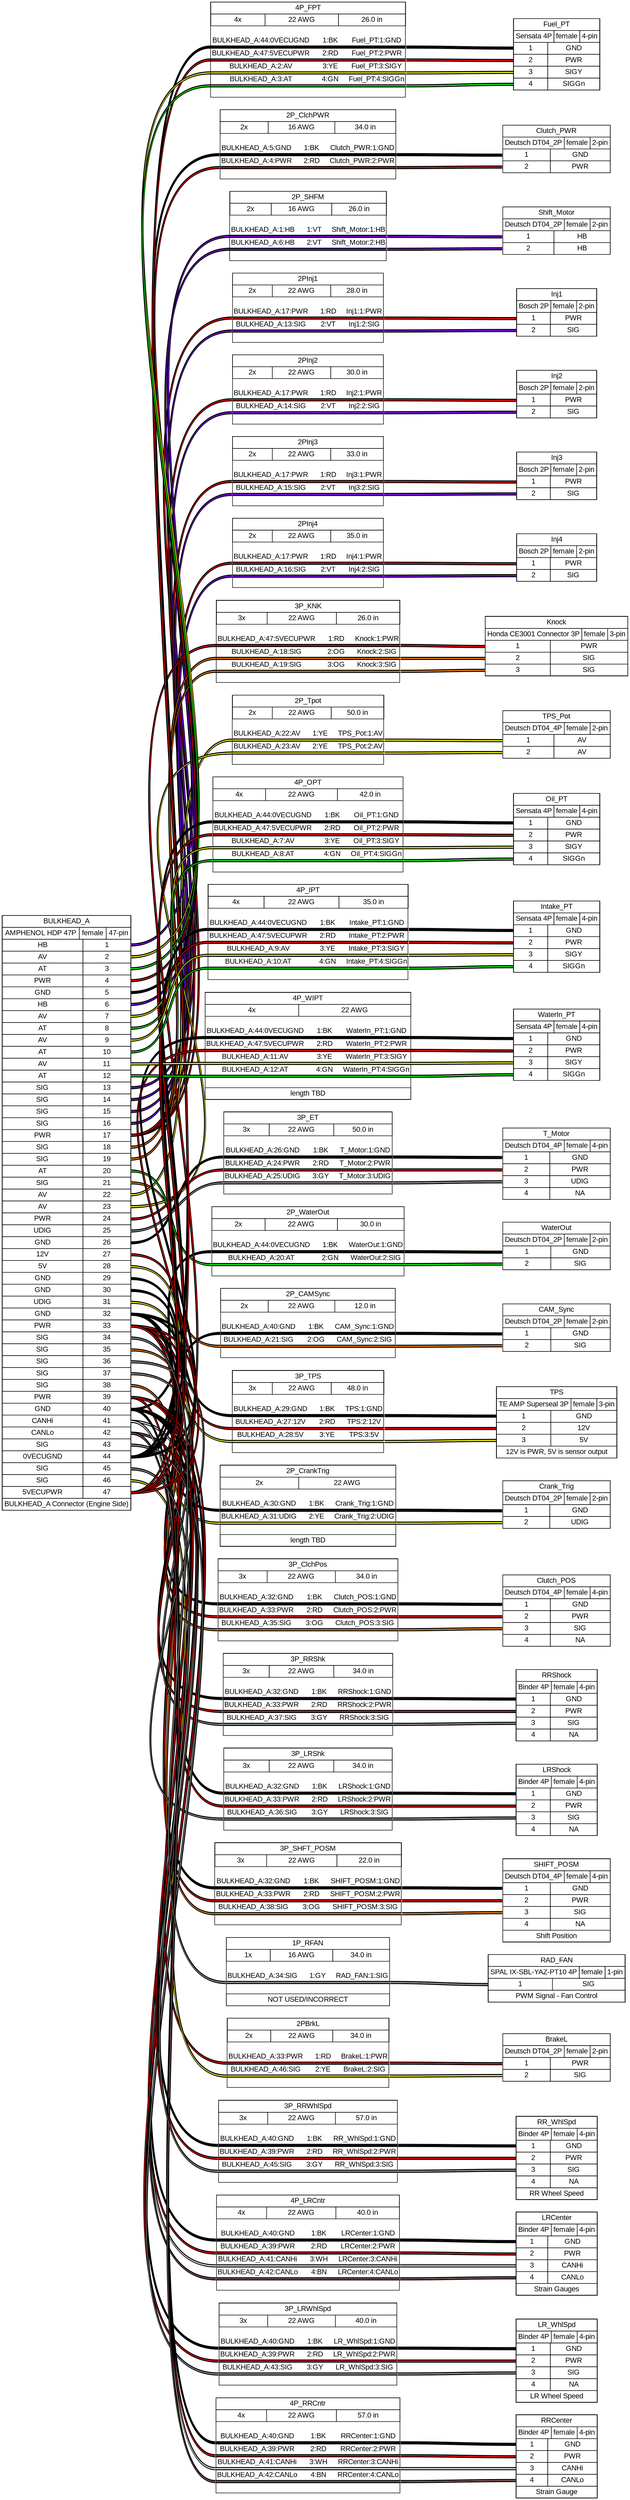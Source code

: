 graph {
// Graph generated by WireViz 0.3.1
// https://github.com/formatc1702/WireViz
	graph [bgcolor="#FFFFFF" fontname=arial nodesep=0.33 rankdir=LR ranksep=2]
	node [fillcolor="#FFFFFF" fontname=arial height=0 margin=0 shape=none style=filled width=0]
	edge [fontname=arial style=bold]
	BULKHEAD_A [label=<
<table border="0" cellspacing="0" cellpadding="0">
 <tr><td>
  <table border="0" cellspacing="0" cellpadding="3" cellborder="1"><tr>
   <td balign="left">BULKHEAD_A</td>
  </tr></table>
 </td></tr>
 <tr><td>
  <table border="0" cellspacing="0" cellpadding="3" cellborder="1"><tr>
   <td balign="left">AMPHENOL HDP 47P</td>
   <td balign="left">female</td>
   <td balign="left">47-pin</td>
  </tr></table>
 </td></tr>
 <tr><td>
  <table border="0" cellspacing="0" cellpadding="3" cellborder="1">
   <tr>
    <td>HB</td>
    <td port="p1r">1</td>
   </tr>
   <tr>
    <td>AV</td>
    <td port="p2r">2</td>
   </tr>
   <tr>
    <td>AT</td>
    <td port="p3r">3</td>
   </tr>
   <tr>
    <td>PWR</td>
    <td port="p4r">4</td>
   </tr>
   <tr>
    <td>GND</td>
    <td port="p5r">5</td>
   </tr>
   <tr>
    <td>HB</td>
    <td port="p6r">6</td>
   </tr>
   <tr>
    <td>AV</td>
    <td port="p7r">7</td>
   </tr>
   <tr>
    <td>AT</td>
    <td port="p8r">8</td>
   </tr>
   <tr>
    <td>AV</td>
    <td port="p9r">9</td>
   </tr>
   <tr>
    <td>AT</td>
    <td port="p10r">10</td>
   </tr>
   <tr>
    <td>AV</td>
    <td port="p11r">11</td>
   </tr>
   <tr>
    <td>AT</td>
    <td port="p12r">12</td>
   </tr>
   <tr>
    <td>SIG</td>
    <td port="p13r">13</td>
   </tr>
   <tr>
    <td>SIG</td>
    <td port="p14r">14</td>
   </tr>
   <tr>
    <td>SIG</td>
    <td port="p15r">15</td>
   </tr>
   <tr>
    <td>SIG</td>
    <td port="p16r">16</td>
   </tr>
   <tr>
    <td>PWR</td>
    <td port="p17r">17</td>
   </tr>
   <tr>
    <td>SIG</td>
    <td port="p18r">18</td>
   </tr>
   <tr>
    <td>SIG</td>
    <td port="p19r">19</td>
   </tr>
   <tr>
    <td>AT</td>
    <td port="p20r">20</td>
   </tr>
   <tr>
    <td>SIG</td>
    <td port="p21r">21</td>
   </tr>
   <tr>
    <td>AV</td>
    <td port="p22r">22</td>
   </tr>
   <tr>
    <td>AV</td>
    <td port="p23r">23</td>
   </tr>
   <tr>
    <td>PWR</td>
    <td port="p24r">24</td>
   </tr>
   <tr>
    <td>UDIG</td>
    <td port="p25r">25</td>
   </tr>
   <tr>
    <td>GND</td>
    <td port="p26r">26</td>
   </tr>
   <tr>
    <td>12V</td>
    <td port="p27r">27</td>
   </tr>
   <tr>
    <td>5V</td>
    <td port="p28r">28</td>
   </tr>
   <tr>
    <td>GND</td>
    <td port="p29r">29</td>
   </tr>
   <tr>
    <td>GND</td>
    <td port="p30r">30</td>
   </tr>
   <tr>
    <td>UDIG</td>
    <td port="p31r">31</td>
   </tr>
   <tr>
    <td>GND</td>
    <td port="p32r">32</td>
   </tr>
   <tr>
    <td>PWR</td>
    <td port="p33r">33</td>
   </tr>
   <tr>
    <td>SIG</td>
    <td port="p34r">34</td>
   </tr>
   <tr>
    <td>SIG</td>
    <td port="p35r">35</td>
   </tr>
   <tr>
    <td>SIG</td>
    <td port="p36r">36</td>
   </tr>
   <tr>
    <td>SIG</td>
    <td port="p37r">37</td>
   </tr>
   <tr>
    <td>SIG</td>
    <td port="p38r">38</td>
   </tr>
   <tr>
    <td>PWR</td>
    <td port="p39r">39</td>
   </tr>
   <tr>
    <td>GND</td>
    <td port="p40r">40</td>
   </tr>
   <tr>
    <td>CANHi</td>
    <td port="p41r">41</td>
   </tr>
   <tr>
    <td>CANLo</td>
    <td port="p42r">42</td>
   </tr>
   <tr>
    <td>SIG</td>
    <td port="p43r">43</td>
   </tr>
   <tr>
    <td>0VECUGND</td>
    <td port="p44r">44</td>
   </tr>
   <tr>
    <td>SIG</td>
    <td port="p45r">45</td>
   </tr>
   <tr>
    <td>SIG</td>
    <td port="p46r">46</td>
   </tr>
   <tr>
    <td>5VECUPWR</td>
    <td port="p47r">47</td>
   </tr>
  </table>
 </td></tr>
 <tr><td>
  <table border="0" cellspacing="0" cellpadding="3" cellborder="1"><tr>
   <td balign="left">BULKHEAD_A Connector (Engine Side)</td>
  </tr></table>
 </td></tr>
</table>
> fillcolor="#FFFFFF" shape=box style=filled]
	SHIFT_POSM [label=<
<table border="0" cellspacing="0" cellpadding="0">
 <tr><td>
  <table border="0" cellspacing="0" cellpadding="3" cellborder="1"><tr>
   <td balign="left">SHIFT_POSM</td>
  </tr></table>
 </td></tr>
 <tr><td>
  <table border="0" cellspacing="0" cellpadding="3" cellborder="1"><tr>
   <td balign="left">Deutsch DT04_4P</td>
   <td balign="left">female</td>
   <td balign="left">4-pin</td>
  </tr></table>
 </td></tr>
 <tr><td>
  <table border="0" cellspacing="0" cellpadding="3" cellborder="1">
   <tr>
    <td port="p1l">1</td>
    <td>GND</td>
   </tr>
   <tr>
    <td port="p2l">2</td>
    <td>PWR</td>
   </tr>
   <tr>
    <td port="p3l">3</td>
    <td>SIG</td>
   </tr>
   <tr>
    <td port="p4l">4</td>
    <td>NA</td>
   </tr>
  </table>
 </td></tr>
 <tr><td>
  <table border="0" cellspacing="0" cellpadding="3" cellborder="1"><tr>
   <td balign="left">Shift Position</td>
  </tr></table>
 </td></tr>
</table>
> fillcolor="#FFFFFF" shape=box style=filled]
	CAM_Sync [label=<
<table border="0" cellspacing="0" cellpadding="0">
 <tr><td>
  <table border="0" cellspacing="0" cellpadding="3" cellborder="1"><tr>
   <td balign="left">CAM_Sync</td>
  </tr></table>
 </td></tr>
 <tr><td>
  <table border="0" cellspacing="0" cellpadding="3" cellborder="1"><tr>
   <td balign="left">Deutsch DT04_2P</td>
   <td balign="left">female</td>
   <td balign="left">2-pin</td>
  </tr></table>
 </td></tr>
 <tr><td>
  <table border="0" cellspacing="0" cellpadding="3" cellborder="1">
   <tr>
    <td port="p1l">1</td>
    <td>GND</td>
   </tr>
   <tr>
    <td port="p2l">2</td>
    <td>SIG</td>
   </tr>
  </table>
 </td></tr>
</table>
> fillcolor="#FFFFFF" shape=box style=filled]
	LRCenter [label=<
<table border="0" cellspacing="0" cellpadding="0">
 <tr><td>
  <table border="0" cellspacing="0" cellpadding="3" cellborder="1"><tr>
   <td balign="left">LRCenter</td>
  </tr></table>
 </td></tr>
 <tr><td>
  <table border="0" cellspacing="0" cellpadding="3" cellborder="1"><tr>
   <td balign="left">Binder 4P</td>
   <td balign="left">female</td>
   <td balign="left">4-pin</td>
  </tr></table>
 </td></tr>
 <tr><td>
  <table border="0" cellspacing="0" cellpadding="3" cellborder="1">
   <tr>
    <td port="p1l">1</td>
    <td>GND</td>
   </tr>
   <tr>
    <td port="p2l">2</td>
    <td>PWR</td>
   </tr>
   <tr>
    <td port="p3l">3</td>
    <td>CANHi</td>
   </tr>
   <tr>
    <td port="p4l">4</td>
    <td>CANLo</td>
   </tr>
  </table>
 </td></tr>
 <tr><td>
  <table border="0" cellspacing="0" cellpadding="3" cellborder="1"><tr>
   <td balign="left">Strain Gauges</td>
  </tr></table>
 </td></tr>
</table>
> fillcolor="#FFFFFF" shape=box style=filled]
	LR_WhlSpd [label=<
<table border="0" cellspacing="0" cellpadding="0">
 <tr><td>
  <table border="0" cellspacing="0" cellpadding="3" cellborder="1"><tr>
   <td balign="left">LR_WhlSpd</td>
  </tr></table>
 </td></tr>
 <tr><td>
  <table border="0" cellspacing="0" cellpadding="3" cellborder="1"><tr>
   <td balign="left">Binder 4P</td>
   <td balign="left">female</td>
   <td balign="left">4-pin</td>
  </tr></table>
 </td></tr>
 <tr><td>
  <table border="0" cellspacing="0" cellpadding="3" cellborder="1">
   <tr>
    <td port="p1l">1</td>
    <td>GND</td>
   </tr>
   <tr>
    <td port="p2l">2</td>
    <td>PWR</td>
   </tr>
   <tr>
    <td port="p3l">3</td>
    <td>SIG</td>
   </tr>
   <tr>
    <td port="p4l">4</td>
    <td>NA</td>
   </tr>
  </table>
 </td></tr>
 <tr><td>
  <table border="0" cellspacing="0" cellpadding="3" cellborder="1"><tr>
   <td balign="left">LR Wheel Speed</td>
  </tr></table>
 </td></tr>
</table>
> fillcolor="#FFFFFF" shape=box style=filled]
	RRCenter [label=<
<table border="0" cellspacing="0" cellpadding="0">
 <tr><td>
  <table border="0" cellspacing="0" cellpadding="3" cellborder="1"><tr>
   <td balign="left">RRCenter</td>
  </tr></table>
 </td></tr>
 <tr><td>
  <table border="0" cellspacing="0" cellpadding="3" cellborder="1"><tr>
   <td balign="left">Binder 4P</td>
   <td balign="left">female</td>
   <td balign="left">4-pin</td>
  </tr></table>
 </td></tr>
 <tr><td>
  <table border="0" cellspacing="0" cellpadding="3" cellborder="1">
   <tr>
    <td port="p1l">1</td>
    <td>GND</td>
   </tr>
   <tr>
    <td port="p2l">2</td>
    <td>PWR</td>
   </tr>
   <tr>
    <td port="p3l">3</td>
    <td>CANHi</td>
   </tr>
   <tr>
    <td port="p4l">4</td>
    <td>CANLo</td>
   </tr>
  </table>
 </td></tr>
 <tr><td>
  <table border="0" cellspacing="0" cellpadding="3" cellborder="1"><tr>
   <td balign="left">Strain Gauge</td>
  </tr></table>
 </td></tr>
</table>
> fillcolor="#FFFFFF" shape=box style=filled]
	RR_WhlSpd [label=<
<table border="0" cellspacing="0" cellpadding="0">
 <tr><td>
  <table border="0" cellspacing="0" cellpadding="3" cellborder="1"><tr>
   <td balign="left">RR_WhlSpd</td>
  </tr></table>
 </td></tr>
 <tr><td>
  <table border="0" cellspacing="0" cellpadding="3" cellborder="1"><tr>
   <td balign="left">Binder 4P</td>
   <td balign="left">female</td>
   <td balign="left">4-pin</td>
  </tr></table>
 </td></tr>
 <tr><td>
  <table border="0" cellspacing="0" cellpadding="3" cellborder="1">
   <tr>
    <td port="p1l">1</td>
    <td>GND</td>
   </tr>
   <tr>
    <td port="p2l">2</td>
    <td>PWR</td>
   </tr>
   <tr>
    <td port="p3l">3</td>
    <td>SIG</td>
   </tr>
   <tr>
    <td port="p4l">4</td>
    <td>NA</td>
   </tr>
  </table>
 </td></tr>
 <tr><td>
  <table border="0" cellspacing="0" cellpadding="3" cellborder="1"><tr>
   <td balign="left">RR Wheel Speed</td>
  </tr></table>
 </td></tr>
</table>
> fillcolor="#FFFFFF" shape=box style=filled]
	Inj1 [label=<
<table border="0" cellspacing="0" cellpadding="0">
 <tr><td>
  <table border="0" cellspacing="0" cellpadding="3" cellborder="1"><tr>
   <td balign="left">Inj1</td>
  </tr></table>
 </td></tr>
 <tr><td>
  <table border="0" cellspacing="0" cellpadding="3" cellborder="1"><tr>
   <td balign="left">Bosch 2P</td>
   <td balign="left">female</td>
   <td balign="left">2-pin</td>
  </tr></table>
 </td></tr>
 <tr><td>
  <table border="0" cellspacing="0" cellpadding="3" cellborder="1">
   <tr>
    <td port="p1l">1</td>
    <td>PWR</td>
   </tr>
   <tr>
    <td port="p2l">2</td>
    <td>SIG</td>
   </tr>
  </table>
 </td></tr>
</table>
> fillcolor="#FFFFFF" shape=box style=filled]
	Inj2 [label=<
<table border="0" cellspacing="0" cellpadding="0">
 <tr><td>
  <table border="0" cellspacing="0" cellpadding="3" cellborder="1"><tr>
   <td balign="left">Inj2</td>
  </tr></table>
 </td></tr>
 <tr><td>
  <table border="0" cellspacing="0" cellpadding="3" cellborder="1"><tr>
   <td balign="left">Bosch 2P</td>
   <td balign="left">female</td>
   <td balign="left">2-pin</td>
  </tr></table>
 </td></tr>
 <tr><td>
  <table border="0" cellspacing="0" cellpadding="3" cellborder="1">
   <tr>
    <td port="p1l">1</td>
    <td>PWR</td>
   </tr>
   <tr>
    <td port="p2l">2</td>
    <td>SIG</td>
   </tr>
  </table>
 </td></tr>
</table>
> fillcolor="#FFFFFF" shape=box style=filled]
	Inj3 [label=<
<table border="0" cellspacing="0" cellpadding="0">
 <tr><td>
  <table border="0" cellspacing="0" cellpadding="3" cellborder="1"><tr>
   <td balign="left">Inj3</td>
  </tr></table>
 </td></tr>
 <tr><td>
  <table border="0" cellspacing="0" cellpadding="3" cellborder="1"><tr>
   <td balign="left">Bosch 2P</td>
   <td balign="left">female</td>
   <td balign="left">2-pin</td>
  </tr></table>
 </td></tr>
 <tr><td>
  <table border="0" cellspacing="0" cellpadding="3" cellborder="1">
   <tr>
    <td port="p1l">1</td>
    <td>PWR</td>
   </tr>
   <tr>
    <td port="p2l">2</td>
    <td>SIG</td>
   </tr>
  </table>
 </td></tr>
</table>
> fillcolor="#FFFFFF" shape=box style=filled]
	Inj4 [label=<
<table border="0" cellspacing="0" cellpadding="0">
 <tr><td>
  <table border="0" cellspacing="0" cellpadding="3" cellborder="1"><tr>
   <td balign="left">Inj4</td>
  </tr></table>
 </td></tr>
 <tr><td>
  <table border="0" cellspacing="0" cellpadding="3" cellborder="1"><tr>
   <td balign="left">Bosch 2P</td>
   <td balign="left">female</td>
   <td balign="left">2-pin</td>
  </tr></table>
 </td></tr>
 <tr><td>
  <table border="0" cellspacing="0" cellpadding="3" cellborder="1">
   <tr>
    <td port="p1l">1</td>
    <td>PWR</td>
   </tr>
   <tr>
    <td port="p2l">2</td>
    <td>SIG</td>
   </tr>
  </table>
 </td></tr>
</table>
> fillcolor="#FFFFFF" shape=box style=filled]
	Fuel_PT [label=<
<table border="0" cellspacing="0" cellpadding="0">
 <tr><td>
  <table border="0" cellspacing="0" cellpadding="3" cellborder="1"><tr>
   <td balign="left">Fuel_PT</td>
  </tr></table>
 </td></tr>
 <tr><td>
  <table border="0" cellspacing="0" cellpadding="3" cellborder="1"><tr>
   <td balign="left">Sensata 4P</td>
   <td balign="left">female</td>
   <td balign="left">4-pin</td>
  </tr></table>
 </td></tr>
 <tr><td>
  <table border="0" cellspacing="0" cellpadding="3" cellborder="1">
   <tr>
    <td port="p1l">1</td>
    <td>GND</td>
   </tr>
   <tr>
    <td port="p2l">2</td>
    <td>PWR</td>
   </tr>
   <tr>
    <td port="p3l">3</td>
    <td>SIGY</td>
   </tr>
   <tr>
    <td port="p4l">4</td>
    <td>SIGGn</td>
   </tr>
  </table>
 </td></tr>
</table>
> fillcolor="#FFFFFF" shape=box style=filled]
	Oil_PT [label=<
<table border="0" cellspacing="0" cellpadding="0">
 <tr><td>
  <table border="0" cellspacing="0" cellpadding="3" cellborder="1"><tr>
   <td balign="left">Oil_PT</td>
  </tr></table>
 </td></tr>
 <tr><td>
  <table border="0" cellspacing="0" cellpadding="3" cellborder="1"><tr>
   <td balign="left">Sensata 4P</td>
   <td balign="left">female</td>
   <td balign="left">4-pin</td>
  </tr></table>
 </td></tr>
 <tr><td>
  <table border="0" cellspacing="0" cellpadding="3" cellborder="1">
   <tr>
    <td port="p1l">1</td>
    <td>GND</td>
   </tr>
   <tr>
    <td port="p2l">2</td>
    <td>PWR</td>
   </tr>
   <tr>
    <td port="p3l">3</td>
    <td>SIGY</td>
   </tr>
   <tr>
    <td port="p4l">4</td>
    <td>SIGGn</td>
   </tr>
  </table>
 </td></tr>
</table>
> fillcolor="#FFFFFF" shape=box style=filled]
	WaterIn_PT [label=<
<table border="0" cellspacing="0" cellpadding="0">
 <tr><td>
  <table border="0" cellspacing="0" cellpadding="3" cellborder="1"><tr>
   <td balign="left">WaterIn_PT</td>
  </tr></table>
 </td></tr>
 <tr><td>
  <table border="0" cellspacing="0" cellpadding="3" cellborder="1"><tr>
   <td balign="left">Sensata 4P</td>
   <td balign="left">female</td>
   <td balign="left">4-pin</td>
  </tr></table>
 </td></tr>
 <tr><td>
  <table border="0" cellspacing="0" cellpadding="3" cellborder="1">
   <tr>
    <td port="p1l">1</td>
    <td>GND</td>
   </tr>
   <tr>
    <td port="p2l">2</td>
    <td>PWR</td>
   </tr>
   <tr>
    <td port="p3l">3</td>
    <td>SIGY</td>
   </tr>
   <tr>
    <td port="p4l">4</td>
    <td>SIGGn</td>
   </tr>
  </table>
 </td></tr>
</table>
> fillcolor="#FFFFFF" shape=box style=filled]
	Intake_PT [label=<
<table border="0" cellspacing="0" cellpadding="0">
 <tr><td>
  <table border="0" cellspacing="0" cellpadding="3" cellborder="1"><tr>
   <td balign="left">Intake_PT</td>
  </tr></table>
 </td></tr>
 <tr><td>
  <table border="0" cellspacing="0" cellpadding="3" cellborder="1"><tr>
   <td balign="left">Sensata 4P</td>
   <td balign="left">female</td>
   <td balign="left">4-pin</td>
  </tr></table>
 </td></tr>
 <tr><td>
  <table border="0" cellspacing="0" cellpadding="3" cellborder="1">
   <tr>
    <td port="p1l">1</td>
    <td>GND</td>
   </tr>
   <tr>
    <td port="p2l">2</td>
    <td>PWR</td>
   </tr>
   <tr>
    <td port="p3l">3</td>
    <td>SIGY</td>
   </tr>
   <tr>
    <td port="p4l">4</td>
    <td>SIGGn</td>
   </tr>
  </table>
 </td></tr>
</table>
> fillcolor="#FFFFFF" shape=box style=filled]
	WaterOut [label=<
<table border="0" cellspacing="0" cellpadding="0">
 <tr><td>
  <table border="0" cellspacing="0" cellpadding="3" cellborder="1"><tr>
   <td balign="left">WaterOut</td>
  </tr></table>
 </td></tr>
 <tr><td>
  <table border="0" cellspacing="0" cellpadding="3" cellborder="1"><tr>
   <td balign="left">Deutsch DT04_2P</td>
   <td balign="left">female</td>
   <td balign="left">2-pin</td>
  </tr></table>
 </td></tr>
 <tr><td>
  <table border="0" cellspacing="0" cellpadding="3" cellborder="1">
   <tr>
    <td port="p1l">1</td>
    <td>GND</td>
   </tr>
   <tr>
    <td port="p2l">2</td>
    <td>SIG</td>
   </tr>
  </table>
 </td></tr>
</table>
> fillcolor="#FFFFFF" shape=box style=filled]
	T_Motor [label=<
<table border="0" cellspacing="0" cellpadding="0">
 <tr><td>
  <table border="0" cellspacing="0" cellpadding="3" cellborder="1"><tr>
   <td balign="left">T_Motor</td>
  </tr></table>
 </td></tr>
 <tr><td>
  <table border="0" cellspacing="0" cellpadding="3" cellborder="1"><tr>
   <td balign="left">Deutsch DT04_4P</td>
   <td balign="left">female</td>
   <td balign="left">4-pin</td>
  </tr></table>
 </td></tr>
 <tr><td>
  <table border="0" cellspacing="0" cellpadding="3" cellborder="1">
   <tr>
    <td port="p1l">1</td>
    <td>GND</td>
   </tr>
   <tr>
    <td port="p2l">2</td>
    <td>PWR</td>
   </tr>
   <tr>
    <td port="p3l">3</td>
    <td>UDIG</td>
   </tr>
   <tr>
    <td port="p4l">4</td>
    <td>NA</td>
   </tr>
  </table>
 </td></tr>
</table>
> fillcolor="#FFFFFF" shape=box style=filled]
	TPS [label=<
<table border="0" cellspacing="0" cellpadding="0">
 <tr><td>
  <table border="0" cellspacing="0" cellpadding="3" cellborder="1"><tr>
   <td balign="left">TPS</td>
  </tr></table>
 </td></tr>
 <tr><td>
  <table border="0" cellspacing="0" cellpadding="3" cellborder="1"><tr>
   <td balign="left">TE AMP Superseal 3P</td>
   <td balign="left">female</td>
   <td balign="left">3-pin</td>
  </tr></table>
 </td></tr>
 <tr><td>
  <table border="0" cellspacing="0" cellpadding="3" cellborder="1">
   <tr>
    <td port="p1l">1</td>
    <td>GND</td>
   </tr>
   <tr>
    <td port="p2l">2</td>
    <td>12V</td>
   </tr>
   <tr>
    <td port="p3l">3</td>
    <td>5V</td>
   </tr>
  </table>
 </td></tr>
 <tr><td>
  <table border="0" cellspacing="0" cellpadding="3" cellborder="1"><tr>
   <td balign="left">12V is PWR, 5V is sensor output</td>
  </tr></table>
 </td></tr>
</table>
> fillcolor="#FFFFFF" shape=box style=filled]
	TPS_Pot [label=<
<table border="0" cellspacing="0" cellpadding="0">
 <tr><td>
  <table border="0" cellspacing="0" cellpadding="3" cellborder="1"><tr>
   <td balign="left">TPS_Pot</td>
  </tr></table>
 </td></tr>
 <tr><td>
  <table border="0" cellspacing="0" cellpadding="3" cellborder="1"><tr>
   <td balign="left">Deutsch DT04_4P</td>
   <td balign="left">female</td>
   <td balign="left">2-pin</td>
  </tr></table>
 </td></tr>
 <tr><td>
  <table border="0" cellspacing="0" cellpadding="3" cellborder="1">
   <tr>
    <td port="p1l">1</td>
    <td>AV</td>
   </tr>
   <tr>
    <td port="p2l">2</td>
    <td>AV</td>
   </tr>
  </table>
 </td></tr>
</table>
> fillcolor="#FFFFFF" shape=box style=filled]
	BrakeL [label=<
<table border="0" cellspacing="0" cellpadding="0">
 <tr><td>
  <table border="0" cellspacing="0" cellpadding="3" cellborder="1"><tr>
   <td balign="left">BrakeL</td>
  </tr></table>
 </td></tr>
 <tr><td>
  <table border="0" cellspacing="0" cellpadding="3" cellborder="1"><tr>
   <td balign="left">Deutsch DT04_2P</td>
   <td balign="left">female</td>
   <td balign="left">2-pin</td>
  </tr></table>
 </td></tr>
 <tr><td>
  <table border="0" cellspacing="0" cellpadding="3" cellborder="1">
   <tr>
    <td port="p1l">1</td>
    <td>PWR</td>
   </tr>
   <tr>
    <td port="p2l">2</td>
    <td>SIG</td>
   </tr>
  </table>
 </td></tr>
</table>
> fillcolor="#FFFFFF" shape=box style=filled]
	Shift_Motor [label=<
<table border="0" cellspacing="0" cellpadding="0">
 <tr><td>
  <table border="0" cellspacing="0" cellpadding="3" cellborder="1"><tr>
   <td balign="left">Shift_Motor</td>
  </tr></table>
 </td></tr>
 <tr><td>
  <table border="0" cellspacing="0" cellpadding="3" cellborder="1"><tr>
   <td balign="left">Deutsch DT04_2P</td>
   <td balign="left">female</td>
   <td balign="left">2-pin</td>
  </tr></table>
 </td></tr>
 <tr><td>
  <table border="0" cellspacing="0" cellpadding="3" cellborder="1">
   <tr>
    <td port="p1l">1</td>
    <td>HB</td>
   </tr>
   <tr>
    <td port="p2l">2</td>
    <td>HB</td>
   </tr>
  </table>
 </td></tr>
</table>
> fillcolor="#FFFFFF" shape=box style=filled]
	Knock [label=<
<table border="0" cellspacing="0" cellpadding="0">
 <tr><td>
  <table border="0" cellspacing="0" cellpadding="3" cellborder="1"><tr>
   <td balign="left">Knock</td>
  </tr></table>
 </td></tr>
 <tr><td>
  <table border="0" cellspacing="0" cellpadding="3" cellborder="1"><tr>
   <td balign="left">Honda CE3001 Connector 3P</td>
   <td balign="left">female</td>
   <td balign="left">3-pin</td>
  </tr></table>
 </td></tr>
 <tr><td>
  <table border="0" cellspacing="0" cellpadding="3" cellborder="1">
   <tr>
    <td port="p1l">1</td>
    <td>PWR</td>
   </tr>
   <tr>
    <td port="p2l">2</td>
    <td>SIG</td>
   </tr>
   <tr>
    <td port="p3l">3</td>
    <td>SIG</td>
   </tr>
  </table>
 </td></tr>
</table>
> fillcolor="#FFFFFF" shape=box style=filled]
	Clutch_PWR [label=<
<table border="0" cellspacing="0" cellpadding="0">
 <tr><td>
  <table border="0" cellspacing="0" cellpadding="3" cellborder="1"><tr>
   <td balign="left">Clutch_PWR</td>
  </tr></table>
 </td></tr>
 <tr><td>
  <table border="0" cellspacing="0" cellpadding="3" cellborder="1"><tr>
   <td balign="left">Deutsch DT04_2P</td>
   <td balign="left">female</td>
   <td balign="left">2-pin</td>
  </tr></table>
 </td></tr>
 <tr><td>
  <table border="0" cellspacing="0" cellpadding="3" cellborder="1">
   <tr>
    <td port="p1l">1</td>
    <td>GND</td>
   </tr>
   <tr>
    <td port="p2l">2</td>
    <td>PWR</td>
   </tr>
  </table>
 </td></tr>
</table>
> fillcolor="#FFFFFF" shape=box style=filled]
	Clutch_POS [label=<
<table border="0" cellspacing="0" cellpadding="0">
 <tr><td>
  <table border="0" cellspacing="0" cellpadding="3" cellborder="1"><tr>
   <td balign="left">Clutch_POS</td>
  </tr></table>
 </td></tr>
 <tr><td>
  <table border="0" cellspacing="0" cellpadding="3" cellborder="1"><tr>
   <td balign="left">Deutsch DT04_4P</td>
   <td balign="left">female</td>
   <td balign="left">4-pin</td>
  </tr></table>
 </td></tr>
 <tr><td>
  <table border="0" cellspacing="0" cellpadding="3" cellborder="1">
   <tr>
    <td port="p1l">1</td>
    <td>GND</td>
   </tr>
   <tr>
    <td port="p2l">2</td>
    <td>PWR</td>
   </tr>
   <tr>
    <td port="p3l">3</td>
    <td>SIG</td>
   </tr>
   <tr>
    <td port="p4l">4</td>
    <td>NA</td>
   </tr>
  </table>
 </td></tr>
</table>
> fillcolor="#FFFFFF" shape=box style=filled]
	RRShock [label=<
<table border="0" cellspacing="0" cellpadding="0">
 <tr><td>
  <table border="0" cellspacing="0" cellpadding="3" cellborder="1"><tr>
   <td balign="left">RRShock</td>
  </tr></table>
 </td></tr>
 <tr><td>
  <table border="0" cellspacing="0" cellpadding="3" cellborder="1"><tr>
   <td balign="left">Binder 4P</td>
   <td balign="left">female</td>
   <td balign="left">4-pin</td>
  </tr></table>
 </td></tr>
 <tr><td>
  <table border="0" cellspacing="0" cellpadding="3" cellborder="1">
   <tr>
    <td port="p1l">1</td>
    <td>GND</td>
   </tr>
   <tr>
    <td port="p2l">2</td>
    <td>PWR</td>
   </tr>
   <tr>
    <td port="p3l">3</td>
    <td>SIG</td>
   </tr>
   <tr>
    <td port="p4l">4</td>
    <td>NA</td>
   </tr>
  </table>
 </td></tr>
</table>
> fillcolor="#FFFFFF" shape=box style=filled]
	LRShock [label=<
<table border="0" cellspacing="0" cellpadding="0">
 <tr><td>
  <table border="0" cellspacing="0" cellpadding="3" cellborder="1"><tr>
   <td balign="left">LRShock</td>
  </tr></table>
 </td></tr>
 <tr><td>
  <table border="0" cellspacing="0" cellpadding="3" cellborder="1"><tr>
   <td balign="left">Binder 4P</td>
   <td balign="left">female</td>
   <td balign="left">4-pin</td>
  </tr></table>
 </td></tr>
 <tr><td>
  <table border="0" cellspacing="0" cellpadding="3" cellborder="1">
   <tr>
    <td port="p1l">1</td>
    <td>GND</td>
   </tr>
   <tr>
    <td port="p2l">2</td>
    <td>PWR</td>
   </tr>
   <tr>
    <td port="p3l">3</td>
    <td>SIG</td>
   </tr>
   <tr>
    <td port="p4l">4</td>
    <td>NA</td>
   </tr>
  </table>
 </td></tr>
</table>
> fillcolor="#FFFFFF" shape=box style=filled]
	RAD_FAN [label=<
<table border="0" cellspacing="0" cellpadding="0">
 <tr><td>
  <table border="0" cellspacing="0" cellpadding="3" cellborder="1"><tr>
   <td balign="left">RAD_FAN</td>
  </tr></table>
 </td></tr>
 <tr><td>
  <table border="0" cellspacing="0" cellpadding="3" cellborder="1"><tr>
   <td balign="left">SPAL IX-SBL-YAZ-PT10 4P</td>
   <td balign="left">female</td>
   <td balign="left">1-pin</td>
  </tr></table>
 </td></tr>
 <tr><td>
  <table border="0" cellspacing="0" cellpadding="3" cellborder="1">
   <tr>
    <td port="p1l">1</td>
    <td>SIG</td>
   </tr>
  </table>
 </td></tr>
 <tr><td>
  <table border="0" cellspacing="0" cellpadding="3" cellborder="1"><tr>
   <td balign="left">PWM Signal - Fan Control</td>
  </tr></table>
 </td></tr>
</table>
> fillcolor="#FFFFFF" shape=box style=filled]
	Crank_Trig [label=<
<table border="0" cellspacing="0" cellpadding="0">
 <tr><td>
  <table border="0" cellspacing="0" cellpadding="3" cellborder="1"><tr>
   <td balign="left">Crank_Trig</td>
  </tr></table>
 </td></tr>
 <tr><td>
  <table border="0" cellspacing="0" cellpadding="3" cellborder="1"><tr>
   <td balign="left">Deutsch DT04_2P</td>
   <td balign="left">female</td>
   <td balign="left">2-pin</td>
  </tr></table>
 </td></tr>
 <tr><td>
  <table border="0" cellspacing="0" cellpadding="3" cellborder="1">
   <tr>
    <td port="p1l">1</td>
    <td>GND</td>
   </tr>
   <tr>
    <td port="p2l">2</td>
    <td>UDIG</td>
   </tr>
  </table>
 </td></tr>
</table>
> fillcolor="#FFFFFF" shape=box style=filled]
	edge [color="#000000:#000000:#000000"]
	BULKHEAD_A:p40r:e -- "2P_CAMSync":w1:w
	"2P_CAMSync":w1:e -- CAM_Sync:p1l:w
	edge [color="#000000:#ff8000:#000000"]
	BULKHEAD_A:p21r:e -- "2P_CAMSync":w2:w
	"2P_CAMSync":w2:e -- CAM_Sync:p2l:w
	"2P_CAMSync" [label=<
<table border="0" cellspacing="0" cellpadding="0">
 <tr><td>
  <table border="0" cellspacing="0" cellpadding="3" cellborder="1"><tr>
   <td balign="left">2P_CAMSync</td>
  </tr></table>
 </td></tr>
 <tr><td>
  <table border="0" cellspacing="0" cellpadding="3" cellborder="1"><tr>
   <td balign="left">2x</td>
   <td balign="left">22 AWG</td>
   <td balign="left">12.0 in</td>
  </tr></table>
 </td></tr>
 <tr><td>
  <table border="0" cellspacing="0" cellborder="0">
   <tr><td>&nbsp;</td></tr>
   <tr>
    <td>BULKHEAD_A:40:GND</td>
    <td>
     1:BK
    </td>
    <td>CAM_Sync:1:GND</td>
   </tr>
   <tr>
    <td colspan="3" border="0" cellspacing="0" cellpadding="0" port="w1" height="6">
     <table cellspacing="0" cellborder="0" border="0">
      <tr><td colspan="3" cellpadding="0" height="2" bgcolor="#000000" border="0"></td></tr>
      <tr><td colspan="3" cellpadding="0" height="2" bgcolor="#000000" border="0"></td></tr>
      <tr><td colspan="3" cellpadding="0" height="2" bgcolor="#000000" border="0"></td></tr>
     </table>
    </td>
   </tr>
   <tr>
    <td>BULKHEAD_A:21:SIG</td>
    <td>
     2:OG
    </td>
    <td>CAM_Sync:2:SIG</td>
   </tr>
   <tr>
    <td colspan="3" border="0" cellspacing="0" cellpadding="0" port="w2" height="6">
     <table cellspacing="0" cellborder="0" border="0">
      <tr><td colspan="3" cellpadding="0" height="2" bgcolor="#000000" border="0"></td></tr>
      <tr><td colspan="3" cellpadding="0" height="2" bgcolor="#ff8000" border="0"></td></tr>
      <tr><td colspan="3" cellpadding="0" height="2" bgcolor="#000000" border="0"></td></tr>
     </table>
    </td>
   </tr>
   <tr><td>&nbsp;</td></tr>
  </table>
 </td></tr>
</table>
> fillcolor="#FFFFFF" shape=box style=filled]
	edge [color="#000000:#ff0000:#000000"]
	BULKHEAD_A:p17r:e -- "2PInj1":w1:w
	"2PInj1":w1:e -- Inj1:p1l:w
	edge [color="#000000:#8000ff:#000000"]
	BULKHEAD_A:p13r:e -- "2PInj1":w2:w
	"2PInj1":w2:e -- Inj1:p2l:w
	"2PInj1" [label=<
<table border="0" cellspacing="0" cellpadding="0">
 <tr><td>
  <table border="0" cellspacing="0" cellpadding="3" cellborder="1"><tr>
   <td balign="left">2PInj1</td>
  </tr></table>
 </td></tr>
 <tr><td>
  <table border="0" cellspacing="0" cellpadding="3" cellborder="1"><tr>
   <td balign="left">2x</td>
   <td balign="left">22 AWG</td>
   <td balign="left">28.0 in</td>
  </tr></table>
 </td></tr>
 <tr><td>
  <table border="0" cellspacing="0" cellborder="0">
   <tr><td>&nbsp;</td></tr>
   <tr>
    <td>BULKHEAD_A:17:PWR</td>
    <td>
     1:RD
    </td>
    <td>Inj1:1:PWR</td>
   </tr>
   <tr>
    <td colspan="3" border="0" cellspacing="0" cellpadding="0" port="w1" height="6">
     <table cellspacing="0" cellborder="0" border="0">
      <tr><td colspan="3" cellpadding="0" height="2" bgcolor="#000000" border="0"></td></tr>
      <tr><td colspan="3" cellpadding="0" height="2" bgcolor="#ff0000" border="0"></td></tr>
      <tr><td colspan="3" cellpadding="0" height="2" bgcolor="#000000" border="0"></td></tr>
     </table>
    </td>
   </tr>
   <tr>
    <td>BULKHEAD_A:13:SIG</td>
    <td>
     2:VT
    </td>
    <td>Inj1:2:SIG</td>
   </tr>
   <tr>
    <td colspan="3" border="0" cellspacing="0" cellpadding="0" port="w2" height="6">
     <table cellspacing="0" cellborder="0" border="0">
      <tr><td colspan="3" cellpadding="0" height="2" bgcolor="#000000" border="0"></td></tr>
      <tr><td colspan="3" cellpadding="0" height="2" bgcolor="#8000ff" border="0"></td></tr>
      <tr><td colspan="3" cellpadding="0" height="2" bgcolor="#000000" border="0"></td></tr>
     </table>
    </td>
   </tr>
   <tr><td>&nbsp;</td></tr>
  </table>
 </td></tr>
</table>
> fillcolor="#FFFFFF" shape=box style=filled]
	edge [color="#000000:#ff0000:#000000"]
	BULKHEAD_A:p17r:e -- "2PInj2":w1:w
	"2PInj2":w1:e -- Inj2:p1l:w
	edge [color="#000000:#8000ff:#000000"]
	BULKHEAD_A:p14r:e -- "2PInj2":w2:w
	"2PInj2":w2:e -- Inj2:p2l:w
	"2PInj2" [label=<
<table border="0" cellspacing="0" cellpadding="0">
 <tr><td>
  <table border="0" cellspacing="0" cellpadding="3" cellborder="1"><tr>
   <td balign="left">2PInj2</td>
  </tr></table>
 </td></tr>
 <tr><td>
  <table border="0" cellspacing="0" cellpadding="3" cellborder="1"><tr>
   <td balign="left">2x</td>
   <td balign="left">22 AWG</td>
   <td balign="left">30.0 in</td>
  </tr></table>
 </td></tr>
 <tr><td>
  <table border="0" cellspacing="0" cellborder="0">
   <tr><td>&nbsp;</td></tr>
   <tr>
    <td>BULKHEAD_A:17:PWR</td>
    <td>
     1:RD
    </td>
    <td>Inj2:1:PWR</td>
   </tr>
   <tr>
    <td colspan="3" border="0" cellspacing="0" cellpadding="0" port="w1" height="6">
     <table cellspacing="0" cellborder="0" border="0">
      <tr><td colspan="3" cellpadding="0" height="2" bgcolor="#000000" border="0"></td></tr>
      <tr><td colspan="3" cellpadding="0" height="2" bgcolor="#ff0000" border="0"></td></tr>
      <tr><td colspan="3" cellpadding="0" height="2" bgcolor="#000000" border="0"></td></tr>
     </table>
    </td>
   </tr>
   <tr>
    <td>BULKHEAD_A:14:SIG</td>
    <td>
     2:VT
    </td>
    <td>Inj2:2:SIG</td>
   </tr>
   <tr>
    <td colspan="3" border="0" cellspacing="0" cellpadding="0" port="w2" height="6">
     <table cellspacing="0" cellborder="0" border="0">
      <tr><td colspan="3" cellpadding="0" height="2" bgcolor="#000000" border="0"></td></tr>
      <tr><td colspan="3" cellpadding="0" height="2" bgcolor="#8000ff" border="0"></td></tr>
      <tr><td colspan="3" cellpadding="0" height="2" bgcolor="#000000" border="0"></td></tr>
     </table>
    </td>
   </tr>
   <tr><td>&nbsp;</td></tr>
  </table>
 </td></tr>
</table>
> fillcolor="#FFFFFF" shape=box style=filled]
	edge [color="#000000:#ff0000:#000000"]
	BULKHEAD_A:p17r:e -- "2PInj3":w1:w
	"2PInj3":w1:e -- Inj3:p1l:w
	edge [color="#000000:#8000ff:#000000"]
	BULKHEAD_A:p15r:e -- "2PInj3":w2:w
	"2PInj3":w2:e -- Inj3:p2l:w
	"2PInj3" [label=<
<table border="0" cellspacing="0" cellpadding="0">
 <tr><td>
  <table border="0" cellspacing="0" cellpadding="3" cellborder="1"><tr>
   <td balign="left">2PInj3</td>
  </tr></table>
 </td></tr>
 <tr><td>
  <table border="0" cellspacing="0" cellpadding="3" cellborder="1"><tr>
   <td balign="left">2x</td>
   <td balign="left">22 AWG</td>
   <td balign="left">33.0 in</td>
  </tr></table>
 </td></tr>
 <tr><td>
  <table border="0" cellspacing="0" cellborder="0">
   <tr><td>&nbsp;</td></tr>
   <tr>
    <td>BULKHEAD_A:17:PWR</td>
    <td>
     1:RD
    </td>
    <td>Inj3:1:PWR</td>
   </tr>
   <tr>
    <td colspan="3" border="0" cellspacing="0" cellpadding="0" port="w1" height="6">
     <table cellspacing="0" cellborder="0" border="0">
      <tr><td colspan="3" cellpadding="0" height="2" bgcolor="#000000" border="0"></td></tr>
      <tr><td colspan="3" cellpadding="0" height="2" bgcolor="#ff0000" border="0"></td></tr>
      <tr><td colspan="3" cellpadding="0" height="2" bgcolor="#000000" border="0"></td></tr>
     </table>
    </td>
   </tr>
   <tr>
    <td>BULKHEAD_A:15:SIG</td>
    <td>
     2:VT
    </td>
    <td>Inj3:2:SIG</td>
   </tr>
   <tr>
    <td colspan="3" border="0" cellspacing="0" cellpadding="0" port="w2" height="6">
     <table cellspacing="0" cellborder="0" border="0">
      <tr><td colspan="3" cellpadding="0" height="2" bgcolor="#000000" border="0"></td></tr>
      <tr><td colspan="3" cellpadding="0" height="2" bgcolor="#8000ff" border="0"></td></tr>
      <tr><td colspan="3" cellpadding="0" height="2" bgcolor="#000000" border="0"></td></tr>
     </table>
    </td>
   </tr>
   <tr><td>&nbsp;</td></tr>
  </table>
 </td></tr>
</table>
> fillcolor="#FFFFFF" shape=box style=filled]
	edge [color="#000000:#ff0000:#000000"]
	BULKHEAD_A:p17r:e -- "2PInj4":w1:w
	"2PInj4":w1:e -- Inj4:p1l:w
	edge [color="#000000:#8000ff:#000000"]
	BULKHEAD_A:p16r:e -- "2PInj4":w2:w
	"2PInj4":w2:e -- Inj4:p2l:w
	"2PInj4" [label=<
<table border="0" cellspacing="0" cellpadding="0">
 <tr><td>
  <table border="0" cellspacing="0" cellpadding="3" cellborder="1"><tr>
   <td balign="left">2PInj4</td>
  </tr></table>
 </td></tr>
 <tr><td>
  <table border="0" cellspacing="0" cellpadding="3" cellborder="1"><tr>
   <td balign="left">2x</td>
   <td balign="left">22 AWG</td>
   <td balign="left">35.0 in</td>
  </tr></table>
 </td></tr>
 <tr><td>
  <table border="0" cellspacing="0" cellborder="0">
   <tr><td>&nbsp;</td></tr>
   <tr>
    <td>BULKHEAD_A:17:PWR</td>
    <td>
     1:RD
    </td>
    <td>Inj4:1:PWR</td>
   </tr>
   <tr>
    <td colspan="3" border="0" cellspacing="0" cellpadding="0" port="w1" height="6">
     <table cellspacing="0" cellborder="0" border="0">
      <tr><td colspan="3" cellpadding="0" height="2" bgcolor="#000000" border="0"></td></tr>
      <tr><td colspan="3" cellpadding="0" height="2" bgcolor="#ff0000" border="0"></td></tr>
      <tr><td colspan="3" cellpadding="0" height="2" bgcolor="#000000" border="0"></td></tr>
     </table>
    </td>
   </tr>
   <tr>
    <td>BULKHEAD_A:16:SIG</td>
    <td>
     2:VT
    </td>
    <td>Inj4:2:SIG</td>
   </tr>
   <tr>
    <td colspan="3" border="0" cellspacing="0" cellpadding="0" port="w2" height="6">
     <table cellspacing="0" cellborder="0" border="0">
      <tr><td colspan="3" cellpadding="0" height="2" bgcolor="#000000" border="0"></td></tr>
      <tr><td colspan="3" cellpadding="0" height="2" bgcolor="#8000ff" border="0"></td></tr>
      <tr><td colspan="3" cellpadding="0" height="2" bgcolor="#000000" border="0"></td></tr>
     </table>
    </td>
   </tr>
   <tr><td>&nbsp;</td></tr>
  </table>
 </td></tr>
</table>
> fillcolor="#FFFFFF" shape=box style=filled]
	edge [color="#000000:#ff0000:#000000"]
	BULKHEAD_A:p33r:e -- "2PBrkL":w1:w
	"2PBrkL":w1:e -- BrakeL:p1l:w
	edge [color="#000000:#ffff00:#000000"]
	BULKHEAD_A:p46r:e -- "2PBrkL":w2:w
	"2PBrkL":w2:e -- BrakeL:p2l:w
	"2PBrkL" [label=<
<table border="0" cellspacing="0" cellpadding="0">
 <tr><td>
  <table border="0" cellspacing="0" cellpadding="3" cellborder="1"><tr>
   <td balign="left">2PBrkL</td>
  </tr></table>
 </td></tr>
 <tr><td>
  <table border="0" cellspacing="0" cellpadding="3" cellborder="1"><tr>
   <td balign="left">2x</td>
   <td balign="left">22 AWG</td>
   <td balign="left">34.0 in</td>
  </tr></table>
 </td></tr>
 <tr><td>
  <table border="0" cellspacing="0" cellborder="0">
   <tr><td>&nbsp;</td></tr>
   <tr>
    <td>BULKHEAD_A:33:PWR</td>
    <td>
     1:RD
    </td>
    <td>BrakeL:1:PWR</td>
   </tr>
   <tr>
    <td colspan="3" border="0" cellspacing="0" cellpadding="0" port="w1" height="6">
     <table cellspacing="0" cellborder="0" border="0">
      <tr><td colspan="3" cellpadding="0" height="2" bgcolor="#000000" border="0"></td></tr>
      <tr><td colspan="3" cellpadding="0" height="2" bgcolor="#ff0000" border="0"></td></tr>
      <tr><td colspan="3" cellpadding="0" height="2" bgcolor="#000000" border="0"></td></tr>
     </table>
    </td>
   </tr>
   <tr>
    <td>BULKHEAD_A:46:SIG</td>
    <td>
     2:YE
    </td>
    <td>BrakeL:2:SIG</td>
   </tr>
   <tr>
    <td colspan="3" border="0" cellspacing="0" cellpadding="0" port="w2" height="6">
     <table cellspacing="0" cellborder="0" border="0">
      <tr><td colspan="3" cellpadding="0" height="2" bgcolor="#000000" border="0"></td></tr>
      <tr><td colspan="3" cellpadding="0" height="2" bgcolor="#ffff00" border="0"></td></tr>
      <tr><td colspan="3" cellpadding="0" height="2" bgcolor="#000000" border="0"></td></tr>
     </table>
    </td>
   </tr>
   <tr><td>&nbsp;</td></tr>
  </table>
 </td></tr>
</table>
> fillcolor="#FFFFFF" shape=box style=filled]
	edge [color="#000000:#ffff00:#000000"]
	BULKHEAD_A:p22r:e -- "2P_Tpot":w1:w
	"2P_Tpot":w1:e -- TPS_Pot:p1l:w
	edge [color="#000000:#ffff00:#000000"]
	BULKHEAD_A:p23r:e -- "2P_Tpot":w2:w
	"2P_Tpot":w2:e -- TPS_Pot:p2l:w
	"2P_Tpot" [label=<
<table border="0" cellspacing="0" cellpadding="0">
 <tr><td>
  <table border="0" cellspacing="0" cellpadding="3" cellborder="1"><tr>
   <td balign="left">2P_Tpot</td>
  </tr></table>
 </td></tr>
 <tr><td>
  <table border="0" cellspacing="0" cellpadding="3" cellborder="1"><tr>
   <td balign="left">2x</td>
   <td balign="left">22 AWG</td>
   <td balign="left">50.0 in</td>
  </tr></table>
 </td></tr>
 <tr><td>
  <table border="0" cellspacing="0" cellborder="0">
   <tr><td>&nbsp;</td></tr>
   <tr>
    <td>BULKHEAD_A:22:AV</td>
    <td>
     1:YE
    </td>
    <td>TPS_Pot:1:AV</td>
   </tr>
   <tr>
    <td colspan="3" border="0" cellspacing="0" cellpadding="0" port="w1" height="6">
     <table cellspacing="0" cellborder="0" border="0">
      <tr><td colspan="3" cellpadding="0" height="2" bgcolor="#000000" border="0"></td></tr>
      <tr><td colspan="3" cellpadding="0" height="2" bgcolor="#ffff00" border="0"></td></tr>
      <tr><td colspan="3" cellpadding="0" height="2" bgcolor="#000000" border="0"></td></tr>
     </table>
    </td>
   </tr>
   <tr>
    <td>BULKHEAD_A:23:AV</td>
    <td>
     2:YE
    </td>
    <td>TPS_Pot:2:AV</td>
   </tr>
   <tr>
    <td colspan="3" border="0" cellspacing="0" cellpadding="0" port="w2" height="6">
     <table cellspacing="0" cellborder="0" border="0">
      <tr><td colspan="3" cellpadding="0" height="2" bgcolor="#000000" border="0"></td></tr>
      <tr><td colspan="3" cellpadding="0" height="2" bgcolor="#ffff00" border="0"></td></tr>
      <tr><td colspan="3" cellpadding="0" height="2" bgcolor="#000000" border="0"></td></tr>
     </table>
    </td>
   </tr>
   <tr><td>&nbsp;</td></tr>
  </table>
 </td></tr>
</table>
> fillcolor="#FFFFFF" shape=box style=filled]
	edge [color="#000000:#8000ff:#000000"]
	BULKHEAD_A:p1r:e -- "2P_SHFM":w1:w
	"2P_SHFM":w1:e -- Shift_Motor:p1l:w
	edge [color="#000000:#8000ff:#000000"]
	BULKHEAD_A:p6r:e -- "2P_SHFM":w2:w
	"2P_SHFM":w2:e -- Shift_Motor:p2l:w
	"2P_SHFM" [label=<
<table border="0" cellspacing="0" cellpadding="0">
 <tr><td>
  <table border="0" cellspacing="0" cellpadding="3" cellborder="1"><tr>
   <td balign="left">2P_SHFM</td>
  </tr></table>
 </td></tr>
 <tr><td>
  <table border="0" cellspacing="0" cellpadding="3" cellborder="1"><tr>
   <td balign="left">2x</td>
   <td balign="left">16 AWG</td>
   <td balign="left">26.0 in</td>
  </tr></table>
 </td></tr>
 <tr><td>
  <table border="0" cellspacing="0" cellborder="0">
   <tr><td>&nbsp;</td></tr>
   <tr>
    <td>BULKHEAD_A:1:HB</td>
    <td>
     1:VT
    </td>
    <td>Shift_Motor:1:HB</td>
   </tr>
   <tr>
    <td colspan="3" border="0" cellspacing="0" cellpadding="0" port="w1" height="6">
     <table cellspacing="0" cellborder="0" border="0">
      <tr><td colspan="3" cellpadding="0" height="2" bgcolor="#000000" border="0"></td></tr>
      <tr><td colspan="3" cellpadding="0" height="2" bgcolor="#8000ff" border="0"></td></tr>
      <tr><td colspan="3" cellpadding="0" height="2" bgcolor="#000000" border="0"></td></tr>
     </table>
    </td>
   </tr>
   <tr>
    <td>BULKHEAD_A:6:HB</td>
    <td>
     2:VT
    </td>
    <td>Shift_Motor:2:HB</td>
   </tr>
   <tr>
    <td colspan="3" border="0" cellspacing="0" cellpadding="0" port="w2" height="6">
     <table cellspacing="0" cellborder="0" border="0">
      <tr><td colspan="3" cellpadding="0" height="2" bgcolor="#000000" border="0"></td></tr>
      <tr><td colspan="3" cellpadding="0" height="2" bgcolor="#8000ff" border="0"></td></tr>
      <tr><td colspan="3" cellpadding="0" height="2" bgcolor="#000000" border="0"></td></tr>
     </table>
    </td>
   </tr>
   <tr><td>&nbsp;</td></tr>
  </table>
 </td></tr>
</table>
> fillcolor="#FFFFFF" shape=box style=filled]
	edge [color="#000000:#000000:#000000"]
	BULKHEAD_A:p5r:e -- "2P_ClchPWR":w1:w
	"2P_ClchPWR":w1:e -- Clutch_PWR:p1l:w
	edge [color="#000000:#ff0000:#000000"]
	BULKHEAD_A:p4r:e -- "2P_ClchPWR":w2:w
	"2P_ClchPWR":w2:e -- Clutch_PWR:p2l:w
	"2P_ClchPWR" [label=<
<table border="0" cellspacing="0" cellpadding="0">
 <tr><td>
  <table border="0" cellspacing="0" cellpadding="3" cellborder="1"><tr>
   <td balign="left">2P_ClchPWR</td>
  </tr></table>
 </td></tr>
 <tr><td>
  <table border="0" cellspacing="0" cellpadding="3" cellborder="1"><tr>
   <td balign="left">2x</td>
   <td balign="left">16 AWG</td>
   <td balign="left">34.0 in</td>
  </tr></table>
 </td></tr>
 <tr><td>
  <table border="0" cellspacing="0" cellborder="0">
   <tr><td>&nbsp;</td></tr>
   <tr>
    <td>BULKHEAD_A:5:GND</td>
    <td>
     1:BK
    </td>
    <td>Clutch_PWR:1:GND</td>
   </tr>
   <tr>
    <td colspan="3" border="0" cellspacing="0" cellpadding="0" port="w1" height="6">
     <table cellspacing="0" cellborder="0" border="0">
      <tr><td colspan="3" cellpadding="0" height="2" bgcolor="#000000" border="0"></td></tr>
      <tr><td colspan="3" cellpadding="0" height="2" bgcolor="#000000" border="0"></td></tr>
      <tr><td colspan="3" cellpadding="0" height="2" bgcolor="#000000" border="0"></td></tr>
     </table>
    </td>
   </tr>
   <tr>
    <td>BULKHEAD_A:4:PWR</td>
    <td>
     2:RD
    </td>
    <td>Clutch_PWR:2:PWR</td>
   </tr>
   <tr>
    <td colspan="3" border="0" cellspacing="0" cellpadding="0" port="w2" height="6">
     <table cellspacing="0" cellborder="0" border="0">
      <tr><td colspan="3" cellpadding="0" height="2" bgcolor="#000000" border="0"></td></tr>
      <tr><td colspan="3" cellpadding="0" height="2" bgcolor="#ff0000" border="0"></td></tr>
      <tr><td colspan="3" cellpadding="0" height="2" bgcolor="#000000" border="0"></td></tr>
     </table>
    </td>
   </tr>
   <tr><td>&nbsp;</td></tr>
  </table>
 </td></tr>
</table>
> fillcolor="#FFFFFF" shape=box style=filled]
	edge [color="#000000:#000000:#000000"]
	BULKHEAD_A:p30r:e -- "2P_CrankTrig":w1:w
	"2P_CrankTrig":w1:e -- Crank_Trig:p1l:w
	edge [color="#000000:#ffff00:#000000"]
	BULKHEAD_A:p31r:e -- "2P_CrankTrig":w2:w
	"2P_CrankTrig":w2:e -- Crank_Trig:p2l:w
	"2P_CrankTrig" [label=<
<table border="0" cellspacing="0" cellpadding="0">
 <tr><td>
  <table border="0" cellspacing="0" cellpadding="3" cellborder="1"><tr>
   <td balign="left">2P_CrankTrig</td>
  </tr></table>
 </td></tr>
 <tr><td>
  <table border="0" cellspacing="0" cellpadding="3" cellborder="1"><tr>
   <td balign="left">2x</td>
   <td balign="left">22 AWG</td>
  </tr></table>
 </td></tr>
 <tr><td>
  <table border="0" cellspacing="0" cellborder="0">
   <tr><td>&nbsp;</td></tr>
   <tr>
    <td>BULKHEAD_A:30:GND</td>
    <td>
     1:BK
    </td>
    <td>Crank_Trig:1:GND</td>
   </tr>
   <tr>
    <td colspan="3" border="0" cellspacing="0" cellpadding="0" port="w1" height="6">
     <table cellspacing="0" cellborder="0" border="0">
      <tr><td colspan="3" cellpadding="0" height="2" bgcolor="#000000" border="0"></td></tr>
      <tr><td colspan="3" cellpadding="0" height="2" bgcolor="#000000" border="0"></td></tr>
      <tr><td colspan="3" cellpadding="0" height="2" bgcolor="#000000" border="0"></td></tr>
     </table>
    </td>
   </tr>
   <tr>
    <td>BULKHEAD_A:31:UDIG</td>
    <td>
     2:YE
    </td>
    <td>Crank_Trig:2:UDIG</td>
   </tr>
   <tr>
    <td colspan="3" border="0" cellspacing="0" cellpadding="0" port="w2" height="6">
     <table cellspacing="0" cellborder="0" border="0">
      <tr><td colspan="3" cellpadding="0" height="2" bgcolor="#000000" border="0"></td></tr>
      <tr><td colspan="3" cellpadding="0" height="2" bgcolor="#ffff00" border="0"></td></tr>
      <tr><td colspan="3" cellpadding="0" height="2" bgcolor="#000000" border="0"></td></tr>
     </table>
    </td>
   </tr>
   <tr><td>&nbsp;</td></tr>
  </table>
 </td></tr>
 <tr><td>
  <table border="0" cellspacing="0" cellpadding="3" cellborder="1"><tr>
   <td balign="left">length TBD</td>
  </tr></table>
 </td></tr>
</table>
> fillcolor="#FFFFFF" shape=box style=filled]
	edge [color="#000000:#000000:#000000"]
	BULKHEAD_A:p44r:e -- "2P_WaterOut":w1:w
	"2P_WaterOut":w1:e -- WaterOut:p1l:w
	edge [color="#000000:#00ff00:#000000"]
	BULKHEAD_A:p20r:e -- "2P_WaterOut":w2:w
	"2P_WaterOut":w2:e -- WaterOut:p2l:w
	"2P_WaterOut" [label=<
<table border="0" cellspacing="0" cellpadding="0">
 <tr><td>
  <table border="0" cellspacing="0" cellpadding="3" cellborder="1"><tr>
   <td balign="left">2P_WaterOut</td>
  </tr></table>
 </td></tr>
 <tr><td>
  <table border="0" cellspacing="0" cellpadding="3" cellborder="1"><tr>
   <td balign="left">2x</td>
   <td balign="left">22 AWG</td>
   <td balign="left">30.0 in</td>
  </tr></table>
 </td></tr>
 <tr><td>
  <table border="0" cellspacing="0" cellborder="0">
   <tr><td>&nbsp;</td></tr>
   <tr>
    <td>BULKHEAD_A:44:0VECUGND</td>
    <td>
     1:BK
    </td>
    <td>WaterOut:1:GND</td>
   </tr>
   <tr>
    <td colspan="3" border="0" cellspacing="0" cellpadding="0" port="w1" height="6">
     <table cellspacing="0" cellborder="0" border="0">
      <tr><td colspan="3" cellpadding="0" height="2" bgcolor="#000000" border="0"></td></tr>
      <tr><td colspan="3" cellpadding="0" height="2" bgcolor="#000000" border="0"></td></tr>
      <tr><td colspan="3" cellpadding="0" height="2" bgcolor="#000000" border="0"></td></tr>
     </table>
    </td>
   </tr>
   <tr>
    <td>BULKHEAD_A:20:AT</td>
    <td>
     2:GN
    </td>
    <td>WaterOut:2:SIG</td>
   </tr>
   <tr>
    <td colspan="3" border="0" cellspacing="0" cellpadding="0" port="w2" height="6">
     <table cellspacing="0" cellborder="0" border="0">
      <tr><td colspan="3" cellpadding="0" height="2" bgcolor="#000000" border="0"></td></tr>
      <tr><td colspan="3" cellpadding="0" height="2" bgcolor="#00ff00" border="0"></td></tr>
      <tr><td colspan="3" cellpadding="0" height="2" bgcolor="#000000" border="0"></td></tr>
     </table>
    </td>
   </tr>
   <tr><td>&nbsp;</td></tr>
  </table>
 </td></tr>
</table>
> fillcolor="#FFFFFF" shape=box style=filled]
	edge [color="#000000:#000000:#000000"]
	BULKHEAD_A:p32r:e -- "3P_SHFT_POSM":w1:w
	"3P_SHFT_POSM":w1:e -- SHIFT_POSM:p1l:w
	edge [color="#000000:#ff0000:#000000"]
	BULKHEAD_A:p33r:e -- "3P_SHFT_POSM":w2:w
	"3P_SHFT_POSM":w2:e -- SHIFT_POSM:p2l:w
	edge [color="#000000:#ff8000:#000000"]
	BULKHEAD_A:p38r:e -- "3P_SHFT_POSM":w3:w
	"3P_SHFT_POSM":w3:e -- SHIFT_POSM:p3l:w
	"3P_SHFT_POSM" [label=<
<table border="0" cellspacing="0" cellpadding="0">
 <tr><td>
  <table border="0" cellspacing="0" cellpadding="3" cellborder="1"><tr>
   <td balign="left">3P_SHFT_POSM</td>
  </tr></table>
 </td></tr>
 <tr><td>
  <table border="0" cellspacing="0" cellpadding="3" cellborder="1"><tr>
   <td balign="left">3x</td>
   <td balign="left">22 AWG</td>
   <td balign="left">22.0 in</td>
  </tr></table>
 </td></tr>
 <tr><td>
  <table border="0" cellspacing="0" cellborder="0">
   <tr><td>&nbsp;</td></tr>
   <tr>
    <td>BULKHEAD_A:32:GND</td>
    <td>
     1:BK
    </td>
    <td>SHIFT_POSM:1:GND</td>
   </tr>
   <tr>
    <td colspan="3" border="0" cellspacing="0" cellpadding="0" port="w1" height="6">
     <table cellspacing="0" cellborder="0" border="0">
      <tr><td colspan="3" cellpadding="0" height="2" bgcolor="#000000" border="0"></td></tr>
      <tr><td colspan="3" cellpadding="0" height="2" bgcolor="#000000" border="0"></td></tr>
      <tr><td colspan="3" cellpadding="0" height="2" bgcolor="#000000" border="0"></td></tr>
     </table>
    </td>
   </tr>
   <tr>
    <td>BULKHEAD_A:33:PWR</td>
    <td>
     2:RD
    </td>
    <td>SHIFT_POSM:2:PWR</td>
   </tr>
   <tr>
    <td colspan="3" border="0" cellspacing="0" cellpadding="0" port="w2" height="6">
     <table cellspacing="0" cellborder="0" border="0">
      <tr><td colspan="3" cellpadding="0" height="2" bgcolor="#000000" border="0"></td></tr>
      <tr><td colspan="3" cellpadding="0" height="2" bgcolor="#ff0000" border="0"></td></tr>
      <tr><td colspan="3" cellpadding="0" height="2" bgcolor="#000000" border="0"></td></tr>
     </table>
    </td>
   </tr>
   <tr>
    <td>BULKHEAD_A:38:SIG</td>
    <td>
     3:OG
    </td>
    <td>SHIFT_POSM:3:SIG</td>
   </tr>
   <tr>
    <td colspan="3" border="0" cellspacing="0" cellpadding="0" port="w3" height="6">
     <table cellspacing="0" cellborder="0" border="0">
      <tr><td colspan="3" cellpadding="0" height="2" bgcolor="#000000" border="0"></td></tr>
      <tr><td colspan="3" cellpadding="0" height="2" bgcolor="#ff8000" border="0"></td></tr>
      <tr><td colspan="3" cellpadding="0" height="2" bgcolor="#000000" border="0"></td></tr>
     </table>
    </td>
   </tr>
   <tr><td>&nbsp;</td></tr>
  </table>
 </td></tr>
</table>
> fillcolor="#FFFFFF" shape=box style=filled]
	edge [color="#000000:#000000:#000000"]
	BULKHEAD_A:p26r:e -- "3P_ET":w1:w
	"3P_ET":w1:e -- T_Motor:p1l:w
	edge [color="#000000:#ff0000:#000000"]
	BULKHEAD_A:p24r:e -- "3P_ET":w2:w
	"3P_ET":w2:e -- T_Motor:p2l:w
	edge [color="#000000:#999999:#000000"]
	BULKHEAD_A:p25r:e -- "3P_ET":w3:w
	"3P_ET":w3:e -- T_Motor:p3l:w
	"3P_ET" [label=<
<table border="0" cellspacing="0" cellpadding="0">
 <tr><td>
  <table border="0" cellspacing="0" cellpadding="3" cellborder="1"><tr>
   <td balign="left">3P_ET</td>
  </tr></table>
 </td></tr>
 <tr><td>
  <table border="0" cellspacing="0" cellpadding="3" cellborder="1"><tr>
   <td balign="left">3x</td>
   <td balign="left">22 AWG</td>
   <td balign="left">50.0 in</td>
  </tr></table>
 </td></tr>
 <tr><td>
  <table border="0" cellspacing="0" cellborder="0">
   <tr><td>&nbsp;</td></tr>
   <tr>
    <td>BULKHEAD_A:26:GND</td>
    <td>
     1:BK
    </td>
    <td>T_Motor:1:GND</td>
   </tr>
   <tr>
    <td colspan="3" border="0" cellspacing="0" cellpadding="0" port="w1" height="6">
     <table cellspacing="0" cellborder="0" border="0">
      <tr><td colspan="3" cellpadding="0" height="2" bgcolor="#000000" border="0"></td></tr>
      <tr><td colspan="3" cellpadding="0" height="2" bgcolor="#000000" border="0"></td></tr>
      <tr><td colspan="3" cellpadding="0" height="2" bgcolor="#000000" border="0"></td></tr>
     </table>
    </td>
   </tr>
   <tr>
    <td>BULKHEAD_A:24:PWR</td>
    <td>
     2:RD
    </td>
    <td>T_Motor:2:PWR</td>
   </tr>
   <tr>
    <td colspan="3" border="0" cellspacing="0" cellpadding="0" port="w2" height="6">
     <table cellspacing="0" cellborder="0" border="0">
      <tr><td colspan="3" cellpadding="0" height="2" bgcolor="#000000" border="0"></td></tr>
      <tr><td colspan="3" cellpadding="0" height="2" bgcolor="#ff0000" border="0"></td></tr>
      <tr><td colspan="3" cellpadding="0" height="2" bgcolor="#000000" border="0"></td></tr>
     </table>
    </td>
   </tr>
   <tr>
    <td>BULKHEAD_A:25:UDIG</td>
    <td>
     3:GY
    </td>
    <td>T_Motor:3:UDIG</td>
   </tr>
   <tr>
    <td colspan="3" border="0" cellspacing="0" cellpadding="0" port="w3" height="6">
     <table cellspacing="0" cellborder="0" border="0">
      <tr><td colspan="3" cellpadding="0" height="2" bgcolor="#000000" border="0"></td></tr>
      <tr><td colspan="3" cellpadding="0" height="2" bgcolor="#999999" border="0"></td></tr>
      <tr><td colspan="3" cellpadding="0" height="2" bgcolor="#000000" border="0"></td></tr>
     </table>
    </td>
   </tr>
   <tr><td>&nbsp;</td></tr>
  </table>
 </td></tr>
</table>
> fillcolor="#FFFFFF" shape=box style=filled]
	edge [color="#000000:#000000:#000000"]
	BULKHEAD_A:p29r:e -- "3P_TPS":w1:w
	"3P_TPS":w1:e -- TPS:p1l:w
	edge [color="#000000:#ff0000:#000000"]
	BULKHEAD_A:p27r:e -- "3P_TPS":w2:w
	"3P_TPS":w2:e -- TPS:p2l:w
	edge [color="#000000:#ffff00:#000000"]
	BULKHEAD_A:p28r:e -- "3P_TPS":w3:w
	"3P_TPS":w3:e -- TPS:p3l:w
	"3P_TPS" [label=<
<table border="0" cellspacing="0" cellpadding="0">
 <tr><td>
  <table border="0" cellspacing="0" cellpadding="3" cellborder="1"><tr>
   <td balign="left">3P_TPS</td>
  </tr></table>
 </td></tr>
 <tr><td>
  <table border="0" cellspacing="0" cellpadding="3" cellborder="1"><tr>
   <td balign="left">3x</td>
   <td balign="left">22 AWG</td>
   <td balign="left">48.0 in</td>
  </tr></table>
 </td></tr>
 <tr><td>
  <table border="0" cellspacing="0" cellborder="0">
   <tr><td>&nbsp;</td></tr>
   <tr>
    <td>BULKHEAD_A:29:GND</td>
    <td>
     1:BK
    </td>
    <td>TPS:1:GND</td>
   </tr>
   <tr>
    <td colspan="3" border="0" cellspacing="0" cellpadding="0" port="w1" height="6">
     <table cellspacing="0" cellborder="0" border="0">
      <tr><td colspan="3" cellpadding="0" height="2" bgcolor="#000000" border="0"></td></tr>
      <tr><td colspan="3" cellpadding="0" height="2" bgcolor="#000000" border="0"></td></tr>
      <tr><td colspan="3" cellpadding="0" height="2" bgcolor="#000000" border="0"></td></tr>
     </table>
    </td>
   </tr>
   <tr>
    <td>BULKHEAD_A:27:12V</td>
    <td>
     2:RD
    </td>
    <td>TPS:2:12V</td>
   </tr>
   <tr>
    <td colspan="3" border="0" cellspacing="0" cellpadding="0" port="w2" height="6">
     <table cellspacing="0" cellborder="0" border="0">
      <tr><td colspan="3" cellpadding="0" height="2" bgcolor="#000000" border="0"></td></tr>
      <tr><td colspan="3" cellpadding="0" height="2" bgcolor="#ff0000" border="0"></td></tr>
      <tr><td colspan="3" cellpadding="0" height="2" bgcolor="#000000" border="0"></td></tr>
     </table>
    </td>
   </tr>
   <tr>
    <td>BULKHEAD_A:28:5V</td>
    <td>
     3:YE
    </td>
    <td>TPS:3:5V</td>
   </tr>
   <tr>
    <td colspan="3" border="0" cellspacing="0" cellpadding="0" port="w3" height="6">
     <table cellspacing="0" cellborder="0" border="0">
      <tr><td colspan="3" cellpadding="0" height="2" bgcolor="#000000" border="0"></td></tr>
      <tr><td colspan="3" cellpadding="0" height="2" bgcolor="#ffff00" border="0"></td></tr>
      <tr><td colspan="3" cellpadding="0" height="2" bgcolor="#000000" border="0"></td></tr>
     </table>
    </td>
   </tr>
   <tr><td>&nbsp;</td></tr>
  </table>
 </td></tr>
</table>
> fillcolor="#FFFFFF" shape=box style=filled]
	edge [color="#000000:#ff0000:#000000"]
	BULKHEAD_A:p47r:e -- "3P_KNK":w1:w
	"3P_KNK":w1:e -- Knock:p1l:w
	edge [color="#000000:#ff8000:#000000"]
	BULKHEAD_A:p18r:e -- "3P_KNK":w2:w
	"3P_KNK":w2:e -- Knock:p2l:w
	edge [color="#000000:#ff8000:#000000"]
	BULKHEAD_A:p19r:e -- "3P_KNK":w3:w
	"3P_KNK":w3:e -- Knock:p3l:w
	"3P_KNK" [label=<
<table border="0" cellspacing="0" cellpadding="0">
 <tr><td>
  <table border="0" cellspacing="0" cellpadding="3" cellborder="1"><tr>
   <td balign="left">3P_KNK</td>
  </tr></table>
 </td></tr>
 <tr><td>
  <table border="0" cellspacing="0" cellpadding="3" cellborder="1"><tr>
   <td balign="left">3x</td>
   <td balign="left">22 AWG</td>
   <td balign="left">26.0 in</td>
  </tr></table>
 </td></tr>
 <tr><td>
  <table border="0" cellspacing="0" cellborder="0">
   <tr><td>&nbsp;</td></tr>
   <tr>
    <td>BULKHEAD_A:47:5VECUPWR</td>
    <td>
     1:RD
    </td>
    <td>Knock:1:PWR</td>
   </tr>
   <tr>
    <td colspan="3" border="0" cellspacing="0" cellpadding="0" port="w1" height="6">
     <table cellspacing="0" cellborder="0" border="0">
      <tr><td colspan="3" cellpadding="0" height="2" bgcolor="#000000" border="0"></td></tr>
      <tr><td colspan="3" cellpadding="0" height="2" bgcolor="#ff0000" border="0"></td></tr>
      <tr><td colspan="3" cellpadding="0" height="2" bgcolor="#000000" border="0"></td></tr>
     </table>
    </td>
   </tr>
   <tr>
    <td>BULKHEAD_A:18:SIG</td>
    <td>
     2:OG
    </td>
    <td>Knock:2:SIG</td>
   </tr>
   <tr>
    <td colspan="3" border="0" cellspacing="0" cellpadding="0" port="w2" height="6">
     <table cellspacing="0" cellborder="0" border="0">
      <tr><td colspan="3" cellpadding="0" height="2" bgcolor="#000000" border="0"></td></tr>
      <tr><td colspan="3" cellpadding="0" height="2" bgcolor="#ff8000" border="0"></td></tr>
      <tr><td colspan="3" cellpadding="0" height="2" bgcolor="#000000" border="0"></td></tr>
     </table>
    </td>
   </tr>
   <tr>
    <td>BULKHEAD_A:19:SIG</td>
    <td>
     3:OG
    </td>
    <td>Knock:3:SIG</td>
   </tr>
   <tr>
    <td colspan="3" border="0" cellspacing="0" cellpadding="0" port="w3" height="6">
     <table cellspacing="0" cellborder="0" border="0">
      <tr><td colspan="3" cellpadding="0" height="2" bgcolor="#000000" border="0"></td></tr>
      <tr><td colspan="3" cellpadding="0" height="2" bgcolor="#ff8000" border="0"></td></tr>
      <tr><td colspan="3" cellpadding="0" height="2" bgcolor="#000000" border="0"></td></tr>
     </table>
    </td>
   </tr>
   <tr><td>&nbsp;</td></tr>
  </table>
 </td></tr>
</table>
> fillcolor="#FFFFFF" shape=box style=filled]
	edge [color="#000000:#000000:#000000"]
	BULKHEAD_A:p32r:e -- "3P_ClchPos":w1:w
	"3P_ClchPos":w1:e -- Clutch_POS:p1l:w
	edge [color="#000000:#ff0000:#000000"]
	BULKHEAD_A:p33r:e -- "3P_ClchPos":w2:w
	"3P_ClchPos":w2:e -- Clutch_POS:p2l:w
	edge [color="#000000:#ff8000:#000000"]
	BULKHEAD_A:p35r:e -- "3P_ClchPos":w3:w
	"3P_ClchPos":w3:e -- Clutch_POS:p3l:w
	"3P_ClchPos" [label=<
<table border="0" cellspacing="0" cellpadding="0">
 <tr><td>
  <table border="0" cellspacing="0" cellpadding="3" cellborder="1"><tr>
   <td balign="left">3P_ClchPos</td>
  </tr></table>
 </td></tr>
 <tr><td>
  <table border="0" cellspacing="0" cellpadding="3" cellborder="1"><tr>
   <td balign="left">3x</td>
   <td balign="left">22 AWG</td>
   <td balign="left">34.0 in</td>
  </tr></table>
 </td></tr>
 <tr><td>
  <table border="0" cellspacing="0" cellborder="0">
   <tr><td>&nbsp;</td></tr>
   <tr>
    <td>BULKHEAD_A:32:GND</td>
    <td>
     1:BK
    </td>
    <td>Clutch_POS:1:GND</td>
   </tr>
   <tr>
    <td colspan="3" border="0" cellspacing="0" cellpadding="0" port="w1" height="6">
     <table cellspacing="0" cellborder="0" border="0">
      <tr><td colspan="3" cellpadding="0" height="2" bgcolor="#000000" border="0"></td></tr>
      <tr><td colspan="3" cellpadding="0" height="2" bgcolor="#000000" border="0"></td></tr>
      <tr><td colspan="3" cellpadding="0" height="2" bgcolor="#000000" border="0"></td></tr>
     </table>
    </td>
   </tr>
   <tr>
    <td>BULKHEAD_A:33:PWR</td>
    <td>
     2:RD
    </td>
    <td>Clutch_POS:2:PWR</td>
   </tr>
   <tr>
    <td colspan="3" border="0" cellspacing="0" cellpadding="0" port="w2" height="6">
     <table cellspacing="0" cellborder="0" border="0">
      <tr><td colspan="3" cellpadding="0" height="2" bgcolor="#000000" border="0"></td></tr>
      <tr><td colspan="3" cellpadding="0" height="2" bgcolor="#ff0000" border="0"></td></tr>
      <tr><td colspan="3" cellpadding="0" height="2" bgcolor="#000000" border="0"></td></tr>
     </table>
    </td>
   </tr>
   <tr>
    <td>BULKHEAD_A:35:SIG</td>
    <td>
     3:OG
    </td>
    <td>Clutch_POS:3:SIG</td>
   </tr>
   <tr>
    <td colspan="3" border="0" cellspacing="0" cellpadding="0" port="w3" height="6">
     <table cellspacing="0" cellborder="0" border="0">
      <tr><td colspan="3" cellpadding="0" height="2" bgcolor="#000000" border="0"></td></tr>
      <tr><td colspan="3" cellpadding="0" height="2" bgcolor="#ff8000" border="0"></td></tr>
      <tr><td colspan="3" cellpadding="0" height="2" bgcolor="#000000" border="0"></td></tr>
     </table>
    </td>
   </tr>
   <tr><td>&nbsp;</td></tr>
  </table>
 </td></tr>
</table>
> fillcolor="#FFFFFF" shape=box style=filled]
	edge [color="#000000:#000000:#000000"]
	BULKHEAD_A:p32r:e -- "3P_RRShk":w1:w
	"3P_RRShk":w1:e -- RRShock:p1l:w
	edge [color="#000000:#ff0000:#000000"]
	BULKHEAD_A:p33r:e -- "3P_RRShk":w2:w
	"3P_RRShk":w2:e -- RRShock:p2l:w
	edge [color="#000000:#999999:#000000"]
	BULKHEAD_A:p37r:e -- "3P_RRShk":w3:w
	"3P_RRShk":w3:e -- RRShock:p3l:w
	"3P_RRShk" [label=<
<table border="0" cellspacing="0" cellpadding="0">
 <tr><td>
  <table border="0" cellspacing="0" cellpadding="3" cellborder="1"><tr>
   <td balign="left">3P_RRShk</td>
  </tr></table>
 </td></tr>
 <tr><td>
  <table border="0" cellspacing="0" cellpadding="3" cellborder="1"><tr>
   <td balign="left">3x</td>
   <td balign="left">22 AWG</td>
   <td balign="left">34.0 in</td>
  </tr></table>
 </td></tr>
 <tr><td>
  <table border="0" cellspacing="0" cellborder="0">
   <tr><td>&nbsp;</td></tr>
   <tr>
    <td>BULKHEAD_A:32:GND</td>
    <td>
     1:BK
    </td>
    <td>RRShock:1:GND</td>
   </tr>
   <tr>
    <td colspan="3" border="0" cellspacing="0" cellpadding="0" port="w1" height="6">
     <table cellspacing="0" cellborder="0" border="0">
      <tr><td colspan="3" cellpadding="0" height="2" bgcolor="#000000" border="0"></td></tr>
      <tr><td colspan="3" cellpadding="0" height="2" bgcolor="#000000" border="0"></td></tr>
      <tr><td colspan="3" cellpadding="0" height="2" bgcolor="#000000" border="0"></td></tr>
     </table>
    </td>
   </tr>
   <tr>
    <td>BULKHEAD_A:33:PWR</td>
    <td>
     2:RD
    </td>
    <td>RRShock:2:PWR</td>
   </tr>
   <tr>
    <td colspan="3" border="0" cellspacing="0" cellpadding="0" port="w2" height="6">
     <table cellspacing="0" cellborder="0" border="0">
      <tr><td colspan="3" cellpadding="0" height="2" bgcolor="#000000" border="0"></td></tr>
      <tr><td colspan="3" cellpadding="0" height="2" bgcolor="#ff0000" border="0"></td></tr>
      <tr><td colspan="3" cellpadding="0" height="2" bgcolor="#000000" border="0"></td></tr>
     </table>
    </td>
   </tr>
   <tr>
    <td>BULKHEAD_A:37:SIG</td>
    <td>
     3:GY
    </td>
    <td>RRShock:3:SIG</td>
   </tr>
   <tr>
    <td colspan="3" border="0" cellspacing="0" cellpadding="0" port="w3" height="6">
     <table cellspacing="0" cellborder="0" border="0">
      <tr><td colspan="3" cellpadding="0" height="2" bgcolor="#000000" border="0"></td></tr>
      <tr><td colspan="3" cellpadding="0" height="2" bgcolor="#999999" border="0"></td></tr>
      <tr><td colspan="3" cellpadding="0" height="2" bgcolor="#000000" border="0"></td></tr>
     </table>
    </td>
   </tr>
   <tr><td>&nbsp;</td></tr>
  </table>
 </td></tr>
</table>
> fillcolor="#FFFFFF" shape=box style=filled]
	edge [color="#000000:#000000:#000000"]
	BULKHEAD_A:p32r:e -- "3P_LRShk":w1:w
	"3P_LRShk":w1:e -- LRShock:p1l:w
	edge [color="#000000:#ff0000:#000000"]
	BULKHEAD_A:p33r:e -- "3P_LRShk":w2:w
	"3P_LRShk":w2:e -- LRShock:p2l:w
	edge [color="#000000:#999999:#000000"]
	BULKHEAD_A:p36r:e -- "3P_LRShk":w3:w
	"3P_LRShk":w3:e -- LRShock:p3l:w
	"3P_LRShk" [label=<
<table border="0" cellspacing="0" cellpadding="0">
 <tr><td>
  <table border="0" cellspacing="0" cellpadding="3" cellborder="1"><tr>
   <td balign="left">3P_LRShk</td>
  </tr></table>
 </td></tr>
 <tr><td>
  <table border="0" cellspacing="0" cellpadding="3" cellborder="1"><tr>
   <td balign="left">3x</td>
   <td balign="left">22 AWG</td>
   <td balign="left">34.0 in</td>
  </tr></table>
 </td></tr>
 <tr><td>
  <table border="0" cellspacing="0" cellborder="0">
   <tr><td>&nbsp;</td></tr>
   <tr>
    <td>BULKHEAD_A:32:GND</td>
    <td>
     1:BK
    </td>
    <td>LRShock:1:GND</td>
   </tr>
   <tr>
    <td colspan="3" border="0" cellspacing="0" cellpadding="0" port="w1" height="6">
     <table cellspacing="0" cellborder="0" border="0">
      <tr><td colspan="3" cellpadding="0" height="2" bgcolor="#000000" border="0"></td></tr>
      <tr><td colspan="3" cellpadding="0" height="2" bgcolor="#000000" border="0"></td></tr>
      <tr><td colspan="3" cellpadding="0" height="2" bgcolor="#000000" border="0"></td></tr>
     </table>
    </td>
   </tr>
   <tr>
    <td>BULKHEAD_A:33:PWR</td>
    <td>
     2:RD
    </td>
    <td>LRShock:2:PWR</td>
   </tr>
   <tr>
    <td colspan="3" border="0" cellspacing="0" cellpadding="0" port="w2" height="6">
     <table cellspacing="0" cellborder="0" border="0">
      <tr><td colspan="3" cellpadding="0" height="2" bgcolor="#000000" border="0"></td></tr>
      <tr><td colspan="3" cellpadding="0" height="2" bgcolor="#ff0000" border="0"></td></tr>
      <tr><td colspan="3" cellpadding="0" height="2" bgcolor="#000000" border="0"></td></tr>
     </table>
    </td>
   </tr>
   <tr>
    <td>BULKHEAD_A:36:SIG</td>
    <td>
     3:GY
    </td>
    <td>LRShock:3:SIG</td>
   </tr>
   <tr>
    <td colspan="3" border="0" cellspacing="0" cellpadding="0" port="w3" height="6">
     <table cellspacing="0" cellborder="0" border="0">
      <tr><td colspan="3" cellpadding="0" height="2" bgcolor="#000000" border="0"></td></tr>
      <tr><td colspan="3" cellpadding="0" height="2" bgcolor="#999999" border="0"></td></tr>
      <tr><td colspan="3" cellpadding="0" height="2" bgcolor="#000000" border="0"></td></tr>
     </table>
    </td>
   </tr>
   <tr><td>&nbsp;</td></tr>
  </table>
 </td></tr>
</table>
> fillcolor="#FFFFFF" shape=box style=filled]
	edge [color="#000000:#000000:#000000"]
	BULKHEAD_A:p40r:e -- "4P_LRCntr":w1:w
	"4P_LRCntr":w1:e -- LRCenter:p1l:w
	edge [color="#000000:#ff0000:#000000"]
	BULKHEAD_A:p39r:e -- "4P_LRCntr":w2:w
	"4P_LRCntr":w2:e -- LRCenter:p2l:w
	edge [color="#000000:#ffffff:#000000"]
	BULKHEAD_A:p41r:e -- "4P_LRCntr":w3:w
	"4P_LRCntr":w3:e -- LRCenter:p3l:w
	edge [color="#000000:#895956:#000000"]
	BULKHEAD_A:p42r:e -- "4P_LRCntr":w4:w
	"4P_LRCntr":w4:e -- LRCenter:p4l:w
	"4P_LRCntr" [label=<
<table border="0" cellspacing="0" cellpadding="0">
 <tr><td>
  <table border="0" cellspacing="0" cellpadding="3" cellborder="1"><tr>
   <td balign="left">4P_LRCntr</td>
  </tr></table>
 </td></tr>
 <tr><td>
  <table border="0" cellspacing="0" cellpadding="3" cellborder="1"><tr>
   <td balign="left">4x</td>
   <td balign="left">22 AWG</td>
   <td balign="left">40.0 in</td>
  </tr></table>
 </td></tr>
 <tr><td>
  <table border="0" cellspacing="0" cellborder="0">
   <tr><td>&nbsp;</td></tr>
   <tr>
    <td>BULKHEAD_A:40:GND</td>
    <td>
     1:BK
    </td>
    <td>LRCenter:1:GND</td>
   </tr>
   <tr>
    <td colspan="3" border="0" cellspacing="0" cellpadding="0" port="w1" height="6">
     <table cellspacing="0" cellborder="0" border="0">
      <tr><td colspan="3" cellpadding="0" height="2" bgcolor="#000000" border="0"></td></tr>
      <tr><td colspan="3" cellpadding="0" height="2" bgcolor="#000000" border="0"></td></tr>
      <tr><td colspan="3" cellpadding="0" height="2" bgcolor="#000000" border="0"></td></tr>
     </table>
    </td>
   </tr>
   <tr>
    <td>BULKHEAD_A:39:PWR</td>
    <td>
     2:RD
    </td>
    <td>LRCenter:2:PWR</td>
   </tr>
   <tr>
    <td colspan="3" border="0" cellspacing="0" cellpadding="0" port="w2" height="6">
     <table cellspacing="0" cellborder="0" border="0">
      <tr><td colspan="3" cellpadding="0" height="2" bgcolor="#000000" border="0"></td></tr>
      <tr><td colspan="3" cellpadding="0" height="2" bgcolor="#ff0000" border="0"></td></tr>
      <tr><td colspan="3" cellpadding="0" height="2" bgcolor="#000000" border="0"></td></tr>
     </table>
    </td>
   </tr>
   <tr>
    <td>BULKHEAD_A:41:CANHi</td>
    <td>
     3:WH
    </td>
    <td>LRCenter:3:CANHi</td>
   </tr>
   <tr>
    <td colspan="3" border="0" cellspacing="0" cellpadding="0" port="w3" height="6">
     <table cellspacing="0" cellborder="0" border="0">
      <tr><td colspan="3" cellpadding="0" height="2" bgcolor="#000000" border="0"></td></tr>
      <tr><td colspan="3" cellpadding="0" height="2" bgcolor="#ffffff" border="0"></td></tr>
      <tr><td colspan="3" cellpadding="0" height="2" bgcolor="#000000" border="0"></td></tr>
     </table>
    </td>
   </tr>
   <tr>
    <td>BULKHEAD_A:42:CANLo</td>
    <td>
     4:BN
    </td>
    <td>LRCenter:4:CANLo</td>
   </tr>
   <tr>
    <td colspan="3" border="0" cellspacing="0" cellpadding="0" port="w4" height="6">
     <table cellspacing="0" cellborder="0" border="0">
      <tr><td colspan="3" cellpadding="0" height="2" bgcolor="#000000" border="0"></td></tr>
      <tr><td colspan="3" cellpadding="0" height="2" bgcolor="#895956" border="0"></td></tr>
      <tr><td colspan="3" cellpadding="0" height="2" bgcolor="#000000" border="0"></td></tr>
     </table>
    </td>
   </tr>
   <tr><td>&nbsp;</td></tr>
  </table>
 </td></tr>
</table>
> fillcolor="#FFFFFF" shape=box style=filled]
	edge [color="#000000:#000000:#000000"]
	BULKHEAD_A:p40r:e -- "3P_LRWhlSpd":w1:w
	"3P_LRWhlSpd":w1:e -- LR_WhlSpd:p1l:w
	edge [color="#000000:#ff0000:#000000"]
	BULKHEAD_A:p39r:e -- "3P_LRWhlSpd":w2:w
	"3P_LRWhlSpd":w2:e -- LR_WhlSpd:p2l:w
	edge [color="#000000:#999999:#000000"]
	BULKHEAD_A:p43r:e -- "3P_LRWhlSpd":w3:w
	"3P_LRWhlSpd":w3:e -- LR_WhlSpd:p3l:w
	"3P_LRWhlSpd" [label=<
<table border="0" cellspacing="0" cellpadding="0">
 <tr><td>
  <table border="0" cellspacing="0" cellpadding="3" cellborder="1"><tr>
   <td balign="left">3P_LRWhlSpd</td>
  </tr></table>
 </td></tr>
 <tr><td>
  <table border="0" cellspacing="0" cellpadding="3" cellborder="1"><tr>
   <td balign="left">3x</td>
   <td balign="left">22 AWG</td>
   <td balign="left">40.0 in</td>
  </tr></table>
 </td></tr>
 <tr><td>
  <table border="0" cellspacing="0" cellborder="0">
   <tr><td>&nbsp;</td></tr>
   <tr>
    <td>BULKHEAD_A:40:GND</td>
    <td>
     1:BK
    </td>
    <td>LR_WhlSpd:1:GND</td>
   </tr>
   <tr>
    <td colspan="3" border="0" cellspacing="0" cellpadding="0" port="w1" height="6">
     <table cellspacing="0" cellborder="0" border="0">
      <tr><td colspan="3" cellpadding="0" height="2" bgcolor="#000000" border="0"></td></tr>
      <tr><td colspan="3" cellpadding="0" height="2" bgcolor="#000000" border="0"></td></tr>
      <tr><td colspan="3" cellpadding="0" height="2" bgcolor="#000000" border="0"></td></tr>
     </table>
    </td>
   </tr>
   <tr>
    <td>BULKHEAD_A:39:PWR</td>
    <td>
     2:RD
    </td>
    <td>LR_WhlSpd:2:PWR</td>
   </tr>
   <tr>
    <td colspan="3" border="0" cellspacing="0" cellpadding="0" port="w2" height="6">
     <table cellspacing="0" cellborder="0" border="0">
      <tr><td colspan="3" cellpadding="0" height="2" bgcolor="#000000" border="0"></td></tr>
      <tr><td colspan="3" cellpadding="0" height="2" bgcolor="#ff0000" border="0"></td></tr>
      <tr><td colspan="3" cellpadding="0" height="2" bgcolor="#000000" border="0"></td></tr>
     </table>
    </td>
   </tr>
   <tr>
    <td>BULKHEAD_A:43:SIG</td>
    <td>
     3:GY
    </td>
    <td>LR_WhlSpd:3:SIG</td>
   </tr>
   <tr>
    <td colspan="3" border="0" cellspacing="0" cellpadding="0" port="w3" height="6">
     <table cellspacing="0" cellborder="0" border="0">
      <tr><td colspan="3" cellpadding="0" height="2" bgcolor="#000000" border="0"></td></tr>
      <tr><td colspan="3" cellpadding="0" height="2" bgcolor="#999999" border="0"></td></tr>
      <tr><td colspan="3" cellpadding="0" height="2" bgcolor="#000000" border="0"></td></tr>
     </table>
    </td>
   </tr>
   <tr><td>&nbsp;</td></tr>
  </table>
 </td></tr>
</table>
> fillcolor="#FFFFFF" shape=box style=filled]
	edge [color="#000000:#000000:#000000"]
	BULKHEAD_A:p40r:e -- "4P_RRCntr":w1:w
	"4P_RRCntr":w1:e -- RRCenter:p1l:w
	edge [color="#000000:#ff0000:#000000"]
	BULKHEAD_A:p39r:e -- "4P_RRCntr":w2:w
	"4P_RRCntr":w2:e -- RRCenter:p2l:w
	edge [color="#000000:#ffffff:#000000"]
	BULKHEAD_A:p41r:e -- "4P_RRCntr":w3:w
	"4P_RRCntr":w3:e -- RRCenter:p3l:w
	edge [color="#000000:#895956:#000000"]
	BULKHEAD_A:p42r:e -- "4P_RRCntr":w4:w
	"4P_RRCntr":w4:e -- RRCenter:p4l:w
	"4P_RRCntr" [label=<
<table border="0" cellspacing="0" cellpadding="0">
 <tr><td>
  <table border="0" cellspacing="0" cellpadding="3" cellborder="1"><tr>
   <td balign="left">4P_RRCntr</td>
  </tr></table>
 </td></tr>
 <tr><td>
  <table border="0" cellspacing="0" cellpadding="3" cellborder="1"><tr>
   <td balign="left">4x</td>
   <td balign="left">22 AWG</td>
   <td balign="left">57.0 in</td>
  </tr></table>
 </td></tr>
 <tr><td>
  <table border="0" cellspacing="0" cellborder="0">
   <tr><td>&nbsp;</td></tr>
   <tr>
    <td>BULKHEAD_A:40:GND</td>
    <td>
     1:BK
    </td>
    <td>RRCenter:1:GND</td>
   </tr>
   <tr>
    <td colspan="3" border="0" cellspacing="0" cellpadding="0" port="w1" height="6">
     <table cellspacing="0" cellborder="0" border="0">
      <tr><td colspan="3" cellpadding="0" height="2" bgcolor="#000000" border="0"></td></tr>
      <tr><td colspan="3" cellpadding="0" height="2" bgcolor="#000000" border="0"></td></tr>
      <tr><td colspan="3" cellpadding="0" height="2" bgcolor="#000000" border="0"></td></tr>
     </table>
    </td>
   </tr>
   <tr>
    <td>BULKHEAD_A:39:PWR</td>
    <td>
     2:RD
    </td>
    <td>RRCenter:2:PWR</td>
   </tr>
   <tr>
    <td colspan="3" border="0" cellspacing="0" cellpadding="0" port="w2" height="6">
     <table cellspacing="0" cellborder="0" border="0">
      <tr><td colspan="3" cellpadding="0" height="2" bgcolor="#000000" border="0"></td></tr>
      <tr><td colspan="3" cellpadding="0" height="2" bgcolor="#ff0000" border="0"></td></tr>
      <tr><td colspan="3" cellpadding="0" height="2" bgcolor="#000000" border="0"></td></tr>
     </table>
    </td>
   </tr>
   <tr>
    <td>BULKHEAD_A:41:CANHi</td>
    <td>
     3:WH
    </td>
    <td>RRCenter:3:CANHi</td>
   </tr>
   <tr>
    <td colspan="3" border="0" cellspacing="0" cellpadding="0" port="w3" height="6">
     <table cellspacing="0" cellborder="0" border="0">
      <tr><td colspan="3" cellpadding="0" height="2" bgcolor="#000000" border="0"></td></tr>
      <tr><td colspan="3" cellpadding="0" height="2" bgcolor="#ffffff" border="0"></td></tr>
      <tr><td colspan="3" cellpadding="0" height="2" bgcolor="#000000" border="0"></td></tr>
     </table>
    </td>
   </tr>
   <tr>
    <td>BULKHEAD_A:42:CANLo</td>
    <td>
     4:BN
    </td>
    <td>RRCenter:4:CANLo</td>
   </tr>
   <tr>
    <td colspan="3" border="0" cellspacing="0" cellpadding="0" port="w4" height="6">
     <table cellspacing="0" cellborder="0" border="0">
      <tr><td colspan="3" cellpadding="0" height="2" bgcolor="#000000" border="0"></td></tr>
      <tr><td colspan="3" cellpadding="0" height="2" bgcolor="#895956" border="0"></td></tr>
      <tr><td colspan="3" cellpadding="0" height="2" bgcolor="#000000" border="0"></td></tr>
     </table>
    </td>
   </tr>
   <tr><td>&nbsp;</td></tr>
  </table>
 </td></tr>
</table>
> fillcolor="#FFFFFF" shape=box style=filled]
	edge [color="#000000:#000000:#000000"]
	BULKHEAD_A:p40r:e -- "3P_RRWhlSpd":w1:w
	"3P_RRWhlSpd":w1:e -- RR_WhlSpd:p1l:w
	edge [color="#000000:#ff0000:#000000"]
	BULKHEAD_A:p39r:e -- "3P_RRWhlSpd":w2:w
	"3P_RRWhlSpd":w2:e -- RR_WhlSpd:p2l:w
	edge [color="#000000:#999999:#000000"]
	BULKHEAD_A:p45r:e -- "3P_RRWhlSpd":w3:w
	"3P_RRWhlSpd":w3:e -- RR_WhlSpd:p3l:w
	"3P_RRWhlSpd" [label=<
<table border="0" cellspacing="0" cellpadding="0">
 <tr><td>
  <table border="0" cellspacing="0" cellpadding="3" cellborder="1"><tr>
   <td balign="left">3P_RRWhlSpd</td>
  </tr></table>
 </td></tr>
 <tr><td>
  <table border="0" cellspacing="0" cellpadding="3" cellborder="1"><tr>
   <td balign="left">3x</td>
   <td balign="left">22 AWG</td>
   <td balign="left">57.0 in</td>
  </tr></table>
 </td></tr>
 <tr><td>
  <table border="0" cellspacing="0" cellborder="0">
   <tr><td>&nbsp;</td></tr>
   <tr>
    <td>BULKHEAD_A:40:GND</td>
    <td>
     1:BK
    </td>
    <td>RR_WhlSpd:1:GND</td>
   </tr>
   <tr>
    <td colspan="3" border="0" cellspacing="0" cellpadding="0" port="w1" height="6">
     <table cellspacing="0" cellborder="0" border="0">
      <tr><td colspan="3" cellpadding="0" height="2" bgcolor="#000000" border="0"></td></tr>
      <tr><td colspan="3" cellpadding="0" height="2" bgcolor="#000000" border="0"></td></tr>
      <tr><td colspan="3" cellpadding="0" height="2" bgcolor="#000000" border="0"></td></tr>
     </table>
    </td>
   </tr>
   <tr>
    <td>BULKHEAD_A:39:PWR</td>
    <td>
     2:RD
    </td>
    <td>RR_WhlSpd:2:PWR</td>
   </tr>
   <tr>
    <td colspan="3" border="0" cellspacing="0" cellpadding="0" port="w2" height="6">
     <table cellspacing="0" cellborder="0" border="0">
      <tr><td colspan="3" cellpadding="0" height="2" bgcolor="#000000" border="0"></td></tr>
      <tr><td colspan="3" cellpadding="0" height="2" bgcolor="#ff0000" border="0"></td></tr>
      <tr><td colspan="3" cellpadding="0" height="2" bgcolor="#000000" border="0"></td></tr>
     </table>
    </td>
   </tr>
   <tr>
    <td>BULKHEAD_A:45:SIG</td>
    <td>
     3:GY
    </td>
    <td>RR_WhlSpd:3:SIG</td>
   </tr>
   <tr>
    <td colspan="3" border="0" cellspacing="0" cellpadding="0" port="w3" height="6">
     <table cellspacing="0" cellborder="0" border="0">
      <tr><td colspan="3" cellpadding="0" height="2" bgcolor="#000000" border="0"></td></tr>
      <tr><td colspan="3" cellpadding="0" height="2" bgcolor="#999999" border="0"></td></tr>
      <tr><td colspan="3" cellpadding="0" height="2" bgcolor="#000000" border="0"></td></tr>
     </table>
    </td>
   </tr>
   <tr><td>&nbsp;</td></tr>
  </table>
 </td></tr>
</table>
> fillcolor="#FFFFFF" shape=box style=filled]
	edge [color="#000000:#000000:#000000"]
	BULKHEAD_A:p44r:e -- "4P_FPT":w1:w
	"4P_FPT":w1:e -- Fuel_PT:p1l:w
	edge [color="#000000:#ff0000:#000000"]
	BULKHEAD_A:p47r:e -- "4P_FPT":w2:w
	"4P_FPT":w2:e -- Fuel_PT:p2l:w
	edge [color="#000000:#ffff00:#000000"]
	BULKHEAD_A:p2r:e -- "4P_FPT":w3:w
	"4P_FPT":w3:e -- Fuel_PT:p3l:w
	edge [color="#000000:#00ff00:#000000"]
	BULKHEAD_A:p3r:e -- "4P_FPT":w4:w
	"4P_FPT":w4:e -- Fuel_PT:p4l:w
	"4P_FPT" [label=<
<table border="0" cellspacing="0" cellpadding="0">
 <tr><td>
  <table border="0" cellspacing="0" cellpadding="3" cellborder="1"><tr>
   <td balign="left">4P_FPT</td>
  </tr></table>
 </td></tr>
 <tr><td>
  <table border="0" cellspacing="0" cellpadding="3" cellborder="1"><tr>
   <td balign="left">4x</td>
   <td balign="left">22 AWG</td>
   <td balign="left">26.0 in</td>
  </tr></table>
 </td></tr>
 <tr><td>
  <table border="0" cellspacing="0" cellborder="0">
   <tr><td>&nbsp;</td></tr>
   <tr>
    <td>BULKHEAD_A:44:0VECUGND</td>
    <td>
     1:BK
    </td>
    <td>Fuel_PT:1:GND</td>
   </tr>
   <tr>
    <td colspan="3" border="0" cellspacing="0" cellpadding="0" port="w1" height="6">
     <table cellspacing="0" cellborder="0" border="0">
      <tr><td colspan="3" cellpadding="0" height="2" bgcolor="#000000" border="0"></td></tr>
      <tr><td colspan="3" cellpadding="0" height="2" bgcolor="#000000" border="0"></td></tr>
      <tr><td colspan="3" cellpadding="0" height="2" bgcolor="#000000" border="0"></td></tr>
     </table>
    </td>
   </tr>
   <tr>
    <td>BULKHEAD_A:47:5VECUPWR</td>
    <td>
     2:RD
    </td>
    <td>Fuel_PT:2:PWR</td>
   </tr>
   <tr>
    <td colspan="3" border="0" cellspacing="0" cellpadding="0" port="w2" height="6">
     <table cellspacing="0" cellborder="0" border="0">
      <tr><td colspan="3" cellpadding="0" height="2" bgcolor="#000000" border="0"></td></tr>
      <tr><td colspan="3" cellpadding="0" height="2" bgcolor="#ff0000" border="0"></td></tr>
      <tr><td colspan="3" cellpadding="0" height="2" bgcolor="#000000" border="0"></td></tr>
     </table>
    </td>
   </tr>
   <tr>
    <td>BULKHEAD_A:2:AV</td>
    <td>
     3:YE
    </td>
    <td>Fuel_PT:3:SIGY</td>
   </tr>
   <tr>
    <td colspan="3" border="0" cellspacing="0" cellpadding="0" port="w3" height="6">
     <table cellspacing="0" cellborder="0" border="0">
      <tr><td colspan="3" cellpadding="0" height="2" bgcolor="#000000" border="0"></td></tr>
      <tr><td colspan="3" cellpadding="0" height="2" bgcolor="#ffff00" border="0"></td></tr>
      <tr><td colspan="3" cellpadding="0" height="2" bgcolor="#000000" border="0"></td></tr>
     </table>
    </td>
   </tr>
   <tr>
    <td>BULKHEAD_A:3:AT</td>
    <td>
     4:GN
    </td>
    <td>Fuel_PT:4:SIGGn</td>
   </tr>
   <tr>
    <td colspan="3" border="0" cellspacing="0" cellpadding="0" port="w4" height="6">
     <table cellspacing="0" cellborder="0" border="0">
      <tr><td colspan="3" cellpadding="0" height="2" bgcolor="#000000" border="0"></td></tr>
      <tr><td colspan="3" cellpadding="0" height="2" bgcolor="#00ff00" border="0"></td></tr>
      <tr><td colspan="3" cellpadding="0" height="2" bgcolor="#000000" border="0"></td></tr>
     </table>
    </td>
   </tr>
   <tr><td>&nbsp;</td></tr>
  </table>
 </td></tr>
</table>
> fillcolor="#FFFFFF" shape=box style=filled]
	edge [color="#000000:#000000:#000000"]
	BULKHEAD_A:p44r:e -- "4P_OPT":w1:w
	"4P_OPT":w1:e -- Oil_PT:p1l:w
	edge [color="#000000:#ff0000:#000000"]
	BULKHEAD_A:p47r:e -- "4P_OPT":w2:w
	"4P_OPT":w2:e -- Oil_PT:p2l:w
	edge [color="#000000:#ffff00:#000000"]
	BULKHEAD_A:p7r:e -- "4P_OPT":w3:w
	"4P_OPT":w3:e -- Oil_PT:p3l:w
	edge [color="#000000:#00ff00:#000000"]
	BULKHEAD_A:p8r:e -- "4P_OPT":w4:w
	"4P_OPT":w4:e -- Oil_PT:p4l:w
	"4P_OPT" [label=<
<table border="0" cellspacing="0" cellpadding="0">
 <tr><td>
  <table border="0" cellspacing="0" cellpadding="3" cellborder="1"><tr>
   <td balign="left">4P_OPT</td>
  </tr></table>
 </td></tr>
 <tr><td>
  <table border="0" cellspacing="0" cellpadding="3" cellborder="1"><tr>
   <td balign="left">4x</td>
   <td balign="left">22 AWG</td>
   <td balign="left">42.0 in</td>
  </tr></table>
 </td></tr>
 <tr><td>
  <table border="0" cellspacing="0" cellborder="0">
   <tr><td>&nbsp;</td></tr>
   <tr>
    <td>BULKHEAD_A:44:0VECUGND</td>
    <td>
     1:BK
    </td>
    <td>Oil_PT:1:GND</td>
   </tr>
   <tr>
    <td colspan="3" border="0" cellspacing="0" cellpadding="0" port="w1" height="6">
     <table cellspacing="0" cellborder="0" border="0">
      <tr><td colspan="3" cellpadding="0" height="2" bgcolor="#000000" border="0"></td></tr>
      <tr><td colspan="3" cellpadding="0" height="2" bgcolor="#000000" border="0"></td></tr>
      <tr><td colspan="3" cellpadding="0" height="2" bgcolor="#000000" border="0"></td></tr>
     </table>
    </td>
   </tr>
   <tr>
    <td>BULKHEAD_A:47:5VECUPWR</td>
    <td>
     2:RD
    </td>
    <td>Oil_PT:2:PWR</td>
   </tr>
   <tr>
    <td colspan="3" border="0" cellspacing="0" cellpadding="0" port="w2" height="6">
     <table cellspacing="0" cellborder="0" border="0">
      <tr><td colspan="3" cellpadding="0" height="2" bgcolor="#000000" border="0"></td></tr>
      <tr><td colspan="3" cellpadding="0" height="2" bgcolor="#ff0000" border="0"></td></tr>
      <tr><td colspan="3" cellpadding="0" height="2" bgcolor="#000000" border="0"></td></tr>
     </table>
    </td>
   </tr>
   <tr>
    <td>BULKHEAD_A:7:AV</td>
    <td>
     3:YE
    </td>
    <td>Oil_PT:3:SIGY</td>
   </tr>
   <tr>
    <td colspan="3" border="0" cellspacing="0" cellpadding="0" port="w3" height="6">
     <table cellspacing="0" cellborder="0" border="0">
      <tr><td colspan="3" cellpadding="0" height="2" bgcolor="#000000" border="0"></td></tr>
      <tr><td colspan="3" cellpadding="0" height="2" bgcolor="#ffff00" border="0"></td></tr>
      <tr><td colspan="3" cellpadding="0" height="2" bgcolor="#000000" border="0"></td></tr>
     </table>
    </td>
   </tr>
   <tr>
    <td>BULKHEAD_A:8:AT</td>
    <td>
     4:GN
    </td>
    <td>Oil_PT:4:SIGGn</td>
   </tr>
   <tr>
    <td colspan="3" border="0" cellspacing="0" cellpadding="0" port="w4" height="6">
     <table cellspacing="0" cellborder="0" border="0">
      <tr><td colspan="3" cellpadding="0" height="2" bgcolor="#000000" border="0"></td></tr>
      <tr><td colspan="3" cellpadding="0" height="2" bgcolor="#00ff00" border="0"></td></tr>
      <tr><td colspan="3" cellpadding="0" height="2" bgcolor="#000000" border="0"></td></tr>
     </table>
    </td>
   </tr>
   <tr><td>&nbsp;</td></tr>
  </table>
 </td></tr>
</table>
> fillcolor="#FFFFFF" shape=box style=filled]
	edge [color="#000000:#000000:#000000"]
	BULKHEAD_A:p44r:e -- "4P_WIPT":w1:w
	"4P_WIPT":w1:e -- WaterIn_PT:p1l:w
	edge [color="#000000:#ff0000:#000000"]
	BULKHEAD_A:p47r:e -- "4P_WIPT":w2:w
	"4P_WIPT":w2:e -- WaterIn_PT:p2l:w
	edge [color="#000000:#ffff00:#000000"]
	BULKHEAD_A:p11r:e -- "4P_WIPT":w3:w
	"4P_WIPT":w3:e -- WaterIn_PT:p3l:w
	edge [color="#000000:#00ff00:#000000"]
	BULKHEAD_A:p12r:e -- "4P_WIPT":w4:w
	"4P_WIPT":w4:e -- WaterIn_PT:p4l:w
	"4P_WIPT" [label=<
<table border="0" cellspacing="0" cellpadding="0">
 <tr><td>
  <table border="0" cellspacing="0" cellpadding="3" cellborder="1"><tr>
   <td balign="left">4P_WIPT</td>
  </tr></table>
 </td></tr>
 <tr><td>
  <table border="0" cellspacing="0" cellpadding="3" cellborder="1"><tr>
   <td balign="left">4x</td>
   <td balign="left">22 AWG</td>
  </tr></table>
 </td></tr>
 <tr><td>
  <table border="0" cellspacing="0" cellborder="0">
   <tr><td>&nbsp;</td></tr>
   <tr>
    <td>BULKHEAD_A:44:0VECUGND</td>
    <td>
     1:BK
    </td>
    <td>WaterIn_PT:1:GND</td>
   </tr>
   <tr>
    <td colspan="3" border="0" cellspacing="0" cellpadding="0" port="w1" height="6">
     <table cellspacing="0" cellborder="0" border="0">
      <tr><td colspan="3" cellpadding="0" height="2" bgcolor="#000000" border="0"></td></tr>
      <tr><td colspan="3" cellpadding="0" height="2" bgcolor="#000000" border="0"></td></tr>
      <tr><td colspan="3" cellpadding="0" height="2" bgcolor="#000000" border="0"></td></tr>
     </table>
    </td>
   </tr>
   <tr>
    <td>BULKHEAD_A:47:5VECUPWR</td>
    <td>
     2:RD
    </td>
    <td>WaterIn_PT:2:PWR</td>
   </tr>
   <tr>
    <td colspan="3" border="0" cellspacing="0" cellpadding="0" port="w2" height="6">
     <table cellspacing="0" cellborder="0" border="0">
      <tr><td colspan="3" cellpadding="0" height="2" bgcolor="#000000" border="0"></td></tr>
      <tr><td colspan="3" cellpadding="0" height="2" bgcolor="#ff0000" border="0"></td></tr>
      <tr><td colspan="3" cellpadding="0" height="2" bgcolor="#000000" border="0"></td></tr>
     </table>
    </td>
   </tr>
   <tr>
    <td>BULKHEAD_A:11:AV</td>
    <td>
     3:YE
    </td>
    <td>WaterIn_PT:3:SIGY</td>
   </tr>
   <tr>
    <td colspan="3" border="0" cellspacing="0" cellpadding="0" port="w3" height="6">
     <table cellspacing="0" cellborder="0" border="0">
      <tr><td colspan="3" cellpadding="0" height="2" bgcolor="#000000" border="0"></td></tr>
      <tr><td colspan="3" cellpadding="0" height="2" bgcolor="#ffff00" border="0"></td></tr>
      <tr><td colspan="3" cellpadding="0" height="2" bgcolor="#000000" border="0"></td></tr>
     </table>
    </td>
   </tr>
   <tr>
    <td>BULKHEAD_A:12:AT</td>
    <td>
     4:GN
    </td>
    <td>WaterIn_PT:4:SIGGn</td>
   </tr>
   <tr>
    <td colspan="3" border="0" cellspacing="0" cellpadding="0" port="w4" height="6">
     <table cellspacing="0" cellborder="0" border="0">
      <tr><td colspan="3" cellpadding="0" height="2" bgcolor="#000000" border="0"></td></tr>
      <tr><td colspan="3" cellpadding="0" height="2" bgcolor="#00ff00" border="0"></td></tr>
      <tr><td colspan="3" cellpadding="0" height="2" bgcolor="#000000" border="0"></td></tr>
     </table>
    </td>
   </tr>
   <tr><td>&nbsp;</td></tr>
  </table>
 </td></tr>
 <tr><td>
  <table border="0" cellspacing="0" cellpadding="3" cellborder="1"><tr>
   <td balign="left">length TBD</td>
  </tr></table>
 </td></tr>
</table>
> fillcolor="#FFFFFF" shape=box style=filled]
	edge [color="#000000:#000000:#000000"]
	BULKHEAD_A:p44r:e -- "4P_IPT":w1:w
	"4P_IPT":w1:e -- Intake_PT:p1l:w
	edge [color="#000000:#ff0000:#000000"]
	BULKHEAD_A:p47r:e -- "4P_IPT":w2:w
	"4P_IPT":w2:e -- Intake_PT:p2l:w
	edge [color="#000000:#ffff00:#000000"]
	BULKHEAD_A:p9r:e -- "4P_IPT":w3:w
	"4P_IPT":w3:e -- Intake_PT:p3l:w
	edge [color="#000000:#00ff00:#000000"]
	BULKHEAD_A:p10r:e -- "4P_IPT":w4:w
	"4P_IPT":w4:e -- Intake_PT:p4l:w
	"4P_IPT" [label=<
<table border="0" cellspacing="0" cellpadding="0">
 <tr><td>
  <table border="0" cellspacing="0" cellpadding="3" cellborder="1"><tr>
   <td balign="left">4P_IPT</td>
  </tr></table>
 </td></tr>
 <tr><td>
  <table border="0" cellspacing="0" cellpadding="3" cellborder="1"><tr>
   <td balign="left">4x</td>
   <td balign="left">22 AWG</td>
   <td balign="left">35.0 in</td>
  </tr></table>
 </td></tr>
 <tr><td>
  <table border="0" cellspacing="0" cellborder="0">
   <tr><td>&nbsp;</td></tr>
   <tr>
    <td>BULKHEAD_A:44:0VECUGND</td>
    <td>
     1:BK
    </td>
    <td>Intake_PT:1:GND</td>
   </tr>
   <tr>
    <td colspan="3" border="0" cellspacing="0" cellpadding="0" port="w1" height="6">
     <table cellspacing="0" cellborder="0" border="0">
      <tr><td colspan="3" cellpadding="0" height="2" bgcolor="#000000" border="0"></td></tr>
      <tr><td colspan="3" cellpadding="0" height="2" bgcolor="#000000" border="0"></td></tr>
      <tr><td colspan="3" cellpadding="0" height="2" bgcolor="#000000" border="0"></td></tr>
     </table>
    </td>
   </tr>
   <tr>
    <td>BULKHEAD_A:47:5VECUPWR</td>
    <td>
     2:RD
    </td>
    <td>Intake_PT:2:PWR</td>
   </tr>
   <tr>
    <td colspan="3" border="0" cellspacing="0" cellpadding="0" port="w2" height="6">
     <table cellspacing="0" cellborder="0" border="0">
      <tr><td colspan="3" cellpadding="0" height="2" bgcolor="#000000" border="0"></td></tr>
      <tr><td colspan="3" cellpadding="0" height="2" bgcolor="#ff0000" border="0"></td></tr>
      <tr><td colspan="3" cellpadding="0" height="2" bgcolor="#000000" border="0"></td></tr>
     </table>
    </td>
   </tr>
   <tr>
    <td>BULKHEAD_A:9:AV</td>
    <td>
     3:YE
    </td>
    <td>Intake_PT:3:SIGY</td>
   </tr>
   <tr>
    <td colspan="3" border="0" cellspacing="0" cellpadding="0" port="w3" height="6">
     <table cellspacing="0" cellborder="0" border="0">
      <tr><td colspan="3" cellpadding="0" height="2" bgcolor="#000000" border="0"></td></tr>
      <tr><td colspan="3" cellpadding="0" height="2" bgcolor="#ffff00" border="0"></td></tr>
      <tr><td colspan="3" cellpadding="0" height="2" bgcolor="#000000" border="0"></td></tr>
     </table>
    </td>
   </tr>
   <tr>
    <td>BULKHEAD_A:10:AT</td>
    <td>
     4:GN
    </td>
    <td>Intake_PT:4:SIGGn</td>
   </tr>
   <tr>
    <td colspan="3" border="0" cellspacing="0" cellpadding="0" port="w4" height="6">
     <table cellspacing="0" cellborder="0" border="0">
      <tr><td colspan="3" cellpadding="0" height="2" bgcolor="#000000" border="0"></td></tr>
      <tr><td colspan="3" cellpadding="0" height="2" bgcolor="#00ff00" border="0"></td></tr>
      <tr><td colspan="3" cellpadding="0" height="2" bgcolor="#000000" border="0"></td></tr>
     </table>
    </td>
   </tr>
   <tr><td>&nbsp;</td></tr>
  </table>
 </td></tr>
</table>
> fillcolor="#FFFFFF" shape=box style=filled]
	edge [color="#000000:#999999:#000000"]
	BULKHEAD_A:p34r:e -- "1P_RFAN":w1:w
	"1P_RFAN":w1:e -- RAD_FAN:p1l:w
	"1P_RFAN" [label=<
<table border="0" cellspacing="0" cellpadding="0">
 <tr><td>
  <table border="0" cellspacing="0" cellpadding="3" cellborder="1"><tr>
   <td balign="left">1P_RFAN</td>
  </tr></table>
 </td></tr>
 <tr><td>
  <table border="0" cellspacing="0" cellpadding="3" cellborder="1"><tr>
   <td balign="left">1x</td>
   <td balign="left">16 AWG</td>
   <td balign="left">34.0 in</td>
  </tr></table>
 </td></tr>
 <tr><td>
  <table border="0" cellspacing="0" cellborder="0">
   <tr><td>&nbsp;</td></tr>
   <tr>
    <td>BULKHEAD_A:34:SIG</td>
    <td>
     1:GY
    </td>
    <td>RAD_FAN:1:SIG</td>
   </tr>
   <tr>
    <td colspan="3" border="0" cellspacing="0" cellpadding="0" port="w1" height="6">
     <table cellspacing="0" cellborder="0" border="0">
      <tr><td colspan="3" cellpadding="0" height="2" bgcolor="#000000" border="0"></td></tr>
      <tr><td colspan="3" cellpadding="0" height="2" bgcolor="#999999" border="0"></td></tr>
      <tr><td colspan="3" cellpadding="0" height="2" bgcolor="#000000" border="0"></td></tr>
     </table>
    </td>
   </tr>
   <tr><td>&nbsp;</td></tr>
  </table>
 </td></tr>
 <tr><td>
  <table border="0" cellspacing="0" cellpadding="3" cellborder="1"><tr>
   <td balign="left">NOT USED/INCORRECT</td>
  </tr></table>
 </td></tr>
</table>
> fillcolor="#FFFFFF" shape=box style=filled]
}
